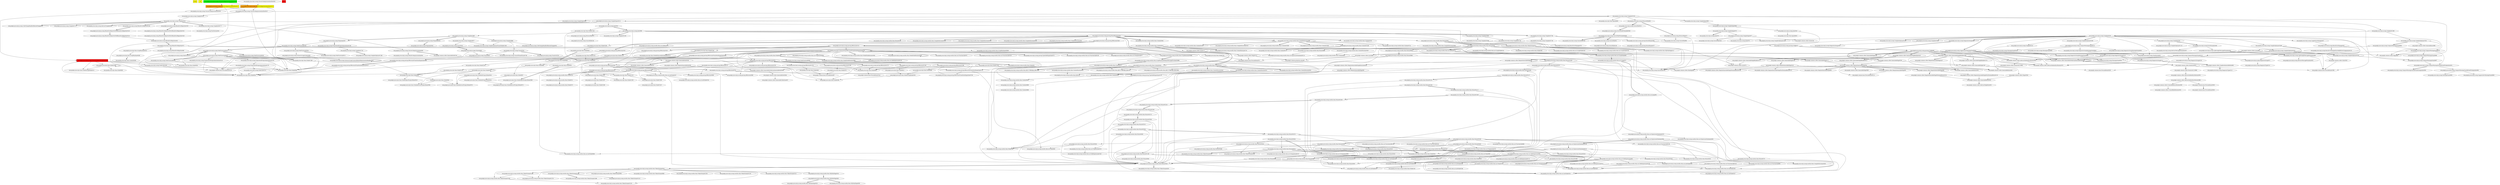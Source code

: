 digraph enhanced {
	"ochiai" [style=striped shape=box fillcolor="yellow"];
	"d4" [style=striped shape=box fillcolor="yellow"];
	"com.google.javascript.jscomp.ClosureCodingConventionTest#217" [style=striped shape=box fillcolor="orange:yellow"];
	"com.google.javascript.jscomp.ClosureCodingConventionTest#195" [style=striped shape=box fillcolor="green"];
	"com.google.javascript.jscomp.ClosureCodingConventionTest#212" [style=striped shape=box fillcolor="orange:yellow"];
	"com.google.javascript.jscomp.ClosureCodingConvention#190" [style=striped shape=box fillcolor="red"];
	"real" [style=striped shape=box fillcolor="red"];
	"com.google.common.collect.RegularImmutableMap$NonTerminalEntry#116" -> "com.google.common.collect.ImmutableEntry#34";
	"com.google.common.collect.Maps#540" -> "com.google.common.collect.ImmutableEntry#34";
	"com.google.common.collect.RegularImmutableMap$TerminalEntry#134" -> "com.google.common.collect.ImmutableEntry#34";
	"com.google.common.collect.RegularImmutableMap#98" -> "com.google.common.collect.RegularImmutableMap$NonTerminalEntry#116";
	"com.google.javascript.jscomp.parsing.IRFactory#79" -> "com.google.javascript.jscomp.parsing.IRFactory#1079";
	"com.google.javascript.jscomp.parsing.IRFactory#192" -> "com.google.javascript.rhino.Node#2241";
	"com.google.javascript.jscomp.mozilla.rhino.ObjToIntMap#361" -> "com.google.javascript.jscomp.mozilla.rhino.ObjToIntMap#325" [style=bold];
	"com.google.javascript.jscomp.parsing.ParserRunner#64" -> "com.google.javascript.jscomp.parsing.ParserRunner#77" [style=bold];
	"com.google.javascript.jscomp.mozilla.rhino.ast.PropertyGet#101" -> "com.google.javascript.jscomp.mozilla.rhino.ast.InfixExpression#148";
	"com.google.javascript.jscomp.parsing.IRFactory$TransformDispatcher#379" -> "com.google.javascript.jscomp.mozilla.rhino.Node$NodeIterator#391" [style=bold];
	"com.google.javascript.jscomp.parsing.IRFactory#376" -> "com.google.javascript.jscomp.parsing.TypeSafeDispatcher#119" [style=bold];
	"com.google.javascript.jscomp.parsing.IRFactory#124" -> "com.google.javascript.jscomp.parsing.IRFactory$TransformDispatcher#379";
	"com.google.javascript.jscomp.parsing.IRFactory$TransformDispatcher#379" -> "com.google.javascript.jscomp.parsing.IRFactory$TransformDispatcher#379";
	"com.google.javascript.jscomp.parsing.TypeSafeDispatcher#119" -> "com.google.javascript.jscomp.parsing.IRFactory$TransformDispatcher#379";
	"com.google.javascript.jscomp.parsing.IRFactory#192" -> "com.google.javascript.rhino.Node#2234";
	"com.google.javascript.jscomp.CompilerInput#121" -> "com.google.javascript.rhino.Node#1266";
	"com.google.javascript.jscomp.NodeUtil#2971" -> "com.google.javascript.rhino.Node#1266";
	"com.google.javascript.jscomp.NodeTraversal#454" -> "com.google.javascript.rhino.Node#1266";
	"com.google.javascript.jscomp.ComposeWarningsGuard$GuardComparator#62" -> "com.google.javascript.jscomp.WarningsGuard#84";
	"com.google.javascript.jscomp.Compiler#1764" -> "com.google.javascript.jscomp.parsing.ParserRunner#64";
	"com.google.javascript.jscomp.SourceFile$Preloaded#360" -> "com.google.javascript.jscomp.SourceFile#86";
	"com.google.javascript.jscomp.JSSourceFile#73" -> "com.google.javascript.jscomp.SourceFile#86";
	"com.google.javascript.rhino.Node#2241" -> "com.google.javascript.rhino.Node#929";
	"com.google.javascript.rhino.Node#1237" -> "com.google.javascript.rhino.Node#929";
	"com.google.javascript.rhino.Node#1259" -> "com.google.javascript.rhino.Node#929";
	"com.google.javascript.jscomp.mozilla.rhino.ScriptRuntime$DefaultMessageProvider#3698" -> "com.google.javascript.jscomp.mozilla.rhino.Context#377" [style=bold];
	"com.google.common.collect.RegularImmutableMap#48" -> "com.google.common.collect.RegularImmutableMap$NonTerminalEntry#121";
	"com.google.common.collect.RegularImmutableMap#143" -> "com.google.common.collect.RegularImmutableMap$NonTerminalEntry#121";
	"com.google.javascript.jscomp.mozilla.rhino.Parser#2924" -> "com.google.javascript.jscomp.mozilla.rhino.Parser#3287";
	"com.google.javascript.jscomp.mozilla.rhino.Parser#2620" -> "com.google.javascript.jscomp.mozilla.rhino.Parser#3287";
	"com.google.javascript.jscomp.mozilla.rhino.Node#428" -> "com.google.javascript.jscomp.mozilla.rhino.Node$NodeIterator#386" [style=bold];
	"com.google.javascript.jscomp.mozilla.rhino.Parser#1826" -> "com.google.javascript.jscomp.mozilla.rhino.Parser#2073";
	"com.google.javascript.jscomp.mozilla.rhino.Node$NodeIterator#380" -> "com.google.javascript.jscomp.mozilla.rhino.Node$NodeIterator#380";
	"com.google.javascript.jscomp.parsing.IRFactory$TransformDispatcher#379" -> "com.google.javascript.jscomp.mozilla.rhino.Node$NodeIterator#380";
	"com.google.javascript.jscomp.mozilla.rhino.ast.InfixExpression#92" -> "com.google.javascript.jscomp.mozilla.rhino.ast.InfixExpression#157";
	"com.google.javascript.jscomp.mozilla.rhino.Parser#2177" -> "com.google.javascript.jscomp.mozilla.rhino.Parser#2190" [style=bold];
	"com.google.javascript.jscomp.Compiler#220" -> "com.google.javascript.jscomp.ErrorFormat$2#38" [style=bold];
	"com.google.javascript.jscomp.Tracer#441" -> "com.google.javascript.jscomp.Tracer#408" [style=bold];
	"com.google.javascript.jscomp.RhinoErrorReporter#33" -> "com.google.javascript.jscomp.RhinoErrorReporter#73" [style=bold];
	"com.google.javascript.jscomp.ComposeWarningsGuard#141" -> "com.google.javascript.jscomp.WarningsGuard#95";
	"com.google.javascript.jscomp.mozilla.rhino.ast.ScriptNode#85" -> "com.google.javascript.jscomp.mozilla.rhino.ast.Scope#73" [style=bold];
	"com.google.javascript.rhino.ScriptRuntime#458" -> "com.google.javascript.rhino.Context#400" [style=bold];
	"com.google.javascript.rhino.Node#929" -> "com.google.javascript.rhino.Node#953";
	"com.google.common.collect.ImmutableSet#160" -> "com.google.common.collect.ImmutableSet#222" [style=bold];
	"com.google.javascript.jscomp.mozilla.rhino.Node#225" -> "com.google.javascript.jscomp.mozilla.rhino.Node#511";
	"com.google.javascript.jscomp.NodeTraversal#436" -> "com.google.javascript.jscomp.NodeTraversal#204";
	"com.google.javascript.rhino.Node#946" -> "com.google.javascript.rhino.Node#957";
	"com.google.javascript.jscomp.parsing.IRFactory$TransformDispatcher#461" -> "com.google.javascript.jscomp.parsing.IRFactory$TransformDispatcher#477" [style=bold];
	"com.google.javascript.jscomp.mozilla.rhino.CompilerEnvirons#69" -> "com.google.javascript.jscomp.mozilla.rhino.Context#1814" [style=bold];
	"com.google.javascript.jscomp.parsing.Config#90" -> "com.google.common.collect.ImmutableMap#318" [style=bold];
	"com.google.javascript.rhino.Node#1302" -> "com.google.javascript.rhino.Node#1287";
	"com.google.common.collect.RegularImmutableMap#48" -> "com.google.common.collect.ImmutableEntry#44";
	"com.google.common.collect.RegularImmutableMap#143" -> "com.google.common.collect.ImmutableEntry#44";
	"com.google.javascript.jscomp.SuppressDocWarningsGuard#40" -> "com.google.common.collect.ImmutableEntry#44";
	"com.google.common.collect.ImmutableMap$Builder#189" -> "com.google.common.collect.ImmutableEntry#44";
	"com.google.javascript.jscomp.parsing.ParserRunner#109" -> "com.google.javascript.jscomp.mozilla.rhino.Context#391" [style=bold];
	"com.google.javascript.jscomp.parsing.IRFactory#306" -> "com.google.javascript.rhino.Node#1283";
	"com.google.javascript.rhino.Node#1310" -> "com.google.javascript.rhino.Node#1283";
	"com.google.common.collect.RegularImmutableMap#48" -> "com.google.common.collect.ImmutableEntry#40";
	"com.google.common.collect.RegularImmutableMap#143" -> "com.google.common.collect.ImmutableEntry#40";
	"com.google.javascript.jscomp.SuppressDocWarningsGuard#40" -> "com.google.common.collect.ImmutableEntry#40";
	"com.google.common.collect.ImmutableMap$Builder#189" -> "com.google.common.collect.ImmutableEntry#40";
	"com.google.javascript.jscomp.NodeTraversal#454" -> "com.google.javascript.jscomp.NodeTraversal#454";
	"com.google.javascript.jscomp.NodeTraversal#255" -> "com.google.javascript.jscomp.NodeTraversal#454";
	"com.google.javascript.jscomp.NodeTraversal#204" -> "com.google.javascript.jscomp.NodeTraversal#212" [style=bold];
	"com.google.javascript.jscomp.BasicErrorManager#37" -> "com.google.common.collect.Sets#326";
	"com.google.javascript.jscomp.mozilla.rhino.Parser#3314" -> "com.google.javascript.jscomp.mozilla.rhino.ast.StringLiteral#95" [style=bold];
	"com.google.javascript.rhino.Node#2285" -> "com.google.javascript.rhino.Node#942";
	"com.google.javascript.jscomp.CompilerOptions#1008" -> "com.google.javascript.jscomp.ComposeWarningsGuard#118" [style=bold];
	"com.google.javascript.rhino.Node#942" -> "com.google.javascript.rhino.Node#946" [style=bold];
	"com.google.javascript.jscomp.parsing.IRFactory$TransformDispatcher#379" -> "com.google.javascript.rhino.Node#704";
	"com.google.javascript.jscomp.mozilla.rhino.Parser#2073" -> "com.google.javascript.jscomp.mozilla.rhino.Parser#2092";
	"com.google.javascript.jscomp.mozilla.rhino.Parser#2447" -> "com.google.javascript.jscomp.mozilla.rhino.Parser#2092";
	"com.google.javascript.jscomp.mozilla.rhino.Context#416" -> "com.google.javascript.jscomp.mozilla.rhino.ContextFactory#501" [style=bold];
	"com.google.javascript.jscomp.Compiler#229" -> "com.google.javascript.jscomp.SuppressDocWarningsGuard#40" [style=bold];
	"com.google.javascript.jscomp.RhinoErrorReporter#73" -> "com.google.javascript.jscomp.RhinoErrorReporter#69" [style=bold];
	"com.google.javascript.jscomp.mozilla.rhino.ast.InfixExpression#85" -> "com.google.javascript.jscomp.mozilla.rhino.ast.InfixExpression#174";
	"com.google.javascript.jscomp.ClosureCodingConventionTest#217" -> "com.google.javascript.jscomp.ClosureCodingConvention#185";
	"com.google.javascript.jscomp.ClosureCodingConventionTest#212" -> "com.google.javascript.jscomp.ClosureCodingConvention#185";
	"com.google.javascript.jscomp.parsing.IRFactory#79" -> "com.google.javascript.jscomp.parsing.IRFactory#1276";
	"com.google.common.collect.RegularImmutableMap#48" -> "com.google.common.collect.RegularImmutableMap$TerminalEntry#138";
	"com.google.common.collect.RegularImmutableMap#143" -> "com.google.common.collect.RegularImmutableMap$TerminalEntry#138";
	"com.google.javascript.jscomp.parsing.Config#90" -> "com.google.common.collect.ImmutableMap$Builder#207" [style=bold];
	"com.google.javascript.jscomp.parsing.ParserRunner#109" -> "com.google.javascript.rhino.Node#2285";
	"com.google.javascript.jscomp.parsing.IRFactory#79" -> "com.google.javascript.jscomp.parsing.IRFactory#1272" [style=bold];
	"com.google.common.collect.RegularImmutableMap#98" -> "com.google.common.collect.RegularImmutableMap$TerminalEntry#134" [style=bold];
	"com.google.javascript.jscomp.parsing.ParserRunner#109" -> "com.google.javascript.jscomp.mozilla.rhino.Parser#150";
	"com.google.javascript.jscomp.mozilla.rhino.Parser#2177" -> "com.google.javascript.jscomp.mozilla.rhino.Parser#390";
	"com.google.javascript.jscomp.mozilla.rhino.Parser#423" -> "com.google.javascript.jscomp.mozilla.rhino.Parser#390";
	"com.google.javascript.jscomp.mozilla.rhino.Parser#2164" -> "com.google.javascript.jscomp.mozilla.rhino.Parser#390";
	"com.google.javascript.jscomp.mozilla.rhino.Parser#2151" -> "com.google.javascript.jscomp.mozilla.rhino.Parser#390";
	"com.google.javascript.jscomp.mozilla.rhino.Parser#2073" -> "com.google.javascript.jscomp.mozilla.rhino.Parser#390";
	"com.google.javascript.jscomp.mozilla.rhino.Parser#2447" -> "com.google.javascript.jscomp.mozilla.rhino.Parser#390";
	"com.google.javascript.jscomp.mozilla.rhino.Parser#2190" -> "com.google.javascript.jscomp.mozilla.rhino.Parser#390";
	"com.google.javascript.jscomp.mozilla.rhino.Parser#2203" -> "com.google.javascript.jscomp.mozilla.rhino.Parser#390";
	"com.google.javascript.jscomp.mozilla.rhino.Parser#2127" -> "com.google.javascript.jscomp.mozilla.rhino.Parser#390";
	"com.google.common.collect.Iterators$11#980" -> "com.google.common.collect.AbstractIndexedListIterator#54";
	"com.google.javascript.jscomp.parsing.IRFactory#1292" -> "com.google.javascript.rhino.Node#612";
	"com.google.javascript.jscomp.parsing.IRFactory#1276" -> "com.google.javascript.rhino.Node#858";
	"com.google.javascript.jscomp.parsing.IRFactory#1288" -> "com.google.javascript.rhino.Node#858";
	"com.google.javascript.jscomp.parsing.IRFactory#1272" -> "com.google.javascript.rhino.Node#858";
	"com.google.javascript.jscomp.parsing.IRFactory#1292" -> "com.google.javascript.rhino.Node#858";
	"com.google.javascript.jscomp.parsing.IRFactory#1280" -> "com.google.javascript.rhino.Node#858";
	"com.google.javascript.jscomp.Tracer#235" -> "com.google.javascript.jscomp.Tracer#959";
	"com.google.javascript.jscomp.Tracer#408" -> "com.google.javascript.jscomp.Tracer#959";
	"com.google.javascript.jscomp.ComposeWarningsGuard$GuardComparator#62" -> "com.google.javascript.jscomp.SuppressDocWarningsGuard#94";
	"com.google.javascript.jscomp.ClosureCodingConvention#185" -> "com.google.javascript.jscomp.ClosureCodingConvention#190";
	"com.google.javascript.jscomp.mozilla.rhino.ast.StringLiteral#68" -> "com.google.javascript.jscomp.mozilla.rhino.ast.AstNode#182";
	"com.google.javascript.jscomp.mozilla.rhino.ast.ExpressionStatement#106" -> "com.google.javascript.jscomp.mozilla.rhino.ast.AstNode#182";
	"com.google.javascript.jscomp.mozilla.rhino.Parser#3287" -> "com.google.javascript.jscomp.mozilla.rhino.TokenStream#299";
	"com.google.javascript.jscomp.mozilla.rhino.Parser#2924" -> "com.google.javascript.jscomp.mozilla.rhino.TokenStream#299";
	"com.google.javascript.jscomp.mozilla.rhino.Parser#3314" -> "com.google.javascript.jscomp.mozilla.rhino.TokenStream#299";
	"com.google.javascript.jscomp.mozilla.rhino.ast.AstRoot#70" -> "com.google.javascript.jscomp.mozilla.rhino.ast.ScriptNode#85" [style=bold];
	"com.google.javascript.jscomp.mozilla.rhino.Parser#329" -> "com.google.javascript.jscomp.mozilla.rhino.TokenStream#297" [style=bold];
	"com.google.javascript.jscomp.Compiler#184" -> "com.google.javascript.jscomp.Compiler#191";
	"com.google.javascript.jscomp.RhinoErrorReporter#109" -> "com.google.javascript.jscomp.RhinoErrorReporter$OldRhinoErrorReporter#140" [style=bold];
	"com.google.javascript.jscomp.parsing.IRFactory#79" -> "com.google.javascript.jscomp.parsing.IRFactory#1288";
	"com.google.javascript.jscomp.parsing.IRFactory$TransformDispatcher#748" -> "com.google.javascript.jscomp.parsing.IRFactory#79";
	"com.google.javascript.jscomp.parsing.IRFactory$TransformDispatcher#400" -> "com.google.javascript.jscomp.parsing.IRFactory#79";
	"com.google.javascript.jscomp.parsing.IRFactory$TransformDispatcher#379" -> "com.google.javascript.jscomp.parsing.IRFactory#79";
	"com.google.javascript.jscomp.parsing.IRFactory$TransformDispatcher#731" -> "com.google.javascript.jscomp.parsing.IRFactory#79";
	"com.google.common.collect.RegularImmutableMap$EntrySet#202" -> "com.google.common.collect.RegularImmutableMap#36";
	"com.google.javascript.jscomp.SuppressDocWarningsGuard#40" -> "com.google.common.collect.RegularImmutableMap#35";
	"com.google.common.collect.RegularImmutableMap#35" -> "com.google.common.collect.RegularImmutableMap#35";
	"com.google.common.collect.ImmutableMap$Builder#189" -> "com.google.common.collect.RegularImmutableMap#35";
	"com.google.javascript.jscomp.mozilla.rhino.Parser#2824" -> "com.google.javascript.jscomp.mozilla.rhino.Parser#381" [style=bold];
	"com.google.common.collect.ImmutableSet#364" -> "com.google.common.collect.ImmutableCollection#47";
	"com.google.javascript.jscomp.parsing.IRFactory#1288" -> "com.google.javascript.rhino.Node#608";
	"com.google.javascript.jscomp.parsing.IRFactory#79" -> "com.google.javascript.jscomp.parsing.IRFactory#1280";
	"com.google.javascript.jscomp.ComposeWarningsGuard$GuardComparator#51" -> "com.google.javascript.jscomp.ComposeWarningsGuard$GuardComparator#62";
	"com.google.javascript.jscomp.RhinoErrorReporter$OldRhinoErrorReporter#140" -> "com.google.javascript.jscomp.RhinoErrorReporter$OldRhinoErrorReporter#144" [style=bold];
	"com.google.javascript.jscomp.NodeTraversal#255" -> "com.google.javascript.jscomp.NodeTraversal#559" [style=bold];
	"com.google.javascript.rhino.Node#893" -> "com.google.javascript.rhino.Node#843";
	"com.google.javascript.jscomp.PrepareAst#57" -> "com.google.javascript.jscomp.NodeTraversal#436";
	"com.google.javascript.jscomp.mozilla.rhino.Parser#2620" -> "com.google.javascript.jscomp.mozilla.rhino.Parser#373";
	"com.google.javascript.jscomp.mozilla.rhino.ast.Name#84" -> "com.google.javascript.jscomp.mozilla.rhino.ast.AstNode#171";
	"com.google.javascript.jscomp.mozilla.rhino.ast.FunctionCall#68" -> "com.google.javascript.jscomp.mozilla.rhino.ast.AstNode#171";
	"com.google.javascript.jscomp.Compiler#1323" -> "com.google.javascript.jscomp.JSSourceFile#56";
	"com.google.common.collect.AbstractIndexedListIterator#54" -> "com.google.common.collect.AbstractIndexedListIterator#68";
	"com.google.javascript.jscomp.DiagnosticGroupWarningsGuard#33" -> "com.google.javascript.jscomp.WarningsGuard#45";
	"com.google.javascript.jscomp.SuppressDocWarningsGuard#40" -> "com.google.javascript.jscomp.WarningsGuard#45";
	"com.google.javascript.jscomp.ComposeWarningsGuard#78" -> "com.google.javascript.jscomp.WarningsGuard#45";
	"com.google.javascript.jscomp.ClosureCodingConventionTest#247" -> "com.google.javascript.jscomp.Compiler#184";
	"com.google.javascript.jscomp.RhinoErrorReporter#73" -> "com.google.common.collect.ImmutableMap#117" [style=bold];
	"com.google.javascript.jscomp.parsing.IRFactory#79" -> "com.google.javascript.jscomp.parsing.IRFactory#1292";
	"com.google.javascript.jscomp.mozilla.rhino.ObjToIntMap#361" -> "com.google.javascript.jscomp.mozilla.rhino.ObjToIntMap#303" [style=bold];
	"com.google.javascript.jscomp.ComposeWarningsGuard#78" -> "com.google.javascript.jscomp.ComposeWarningsGuard$GuardComparator#51";
	"com.google.javascript.jscomp.ComposeWarningsGuard#87" -> "com.google.javascript.jscomp.ComposeWarningsGuard$GuardComparator#51";
	"com.google.common.collect.AbstractIndexedListIterator#81" -> "com.google.common.collect.Iterators$11#982";
	"com.google.common.collect.Iterators#979" -> "com.google.common.collect.Iterators$11#980" [style=bold];
	"com.google.javascript.rhino.Node#1939" -> "com.google.javascript.rhino.Node#636";
	"com.google.javascript.jscomp.ClosureCodingConventionTest#217" -> "com.google.javascript.rhino.Node#636";
	"com.google.javascript.jscomp.NodeTraversal#454" -> "com.google.javascript.rhino.Node#636";
	"com.google.javascript.jscomp.ClosureCodingConventionTest#212" -> "com.google.javascript.rhino.Node#636";
	"com.google.javascript.jscomp.parsing.IRFactory$TransformDispatcher#477" -> "com.google.javascript.rhino.Node#636";
	"com.google.javascript.jscomp.ClosureCodingConvention#190" -> "com.google.javascript.rhino.Node#636";
	"com.google.javascript.jscomp.NodeUtil#1605" -> "com.google.javascript.rhino.Node#636";
	"com.google.javascript.jscomp.parsing.IRFactory$TransformDispatcher#461" -> "com.google.javascript.rhino.Node#636";
	"com.google.javascript.jscomp.PrepareAst$PrepareAnnotations#176" -> "com.google.javascript.rhino.Node#636";
	"com.google.javascript.jscomp.ClosureCodingConventionTest#247" -> "com.google.javascript.rhino.Node#636";
	"com.google.javascript.rhino.Node#878" -> "com.google.javascript.rhino.Node#878";
	"com.google.javascript.rhino.Node#865" -> "com.google.javascript.rhino.Node#878";
	"com.google.javascript.jscomp.parsing.Config#90" -> "com.google.common.collect.AbstractIndexedListIterator#76";
	"com.google.javascript.jscomp.ComposeWarningsGuard#118" -> "com.google.common.collect.AbstractIndexedListIterator#76";
	"com.google.common.collect.AbstractIndexedListIterator#81" -> "com.google.common.collect.AbstractIndexedListIterator#76";
	"com.google.javascript.jscomp.SuppressDocWarningsGuard#40" -> "com.google.common.collect.AbstractIndexedListIterator#76";
	"com.google.common.collect.ImmutableMap$Builder#189" -> "com.google.common.collect.AbstractIndexedListIterator#76";
	"com.google.javascript.jscomp.DiagnosticGroup#118" -> "com.google.common.collect.AbstractIndexedListIterator#76";
	"com.google.javascript.jscomp.ComposeWarningsGuard$GuardComparator#51" -> "com.google.javascript.jscomp.ComposeWarningsGuard$GuardComparator#56" [style=bold];
	"com.google.javascript.jscomp.mozilla.rhino.ast.PropertyGet#84" -> "com.google.javascript.jscomp.mozilla.rhino.ast.InfixExpression#126";
	"com.google.javascript.jscomp.mozilla.rhino.Parser#2475" -> "com.google.javascript.jscomp.mozilla.rhino.Node#555";
	"com.google.javascript.jscomp.mozilla.rhino.Parser#2530" -> "com.google.javascript.jscomp.mozilla.rhino.Node#555";
	"com.google.javascript.jscomp.mozilla.rhino.ast.ExpressionStatement#122" -> "com.google.javascript.jscomp.mozilla.rhino.Node#555";
	"com.google.javascript.jscomp.mozilla.rhino.Parser#3287" -> "com.google.javascript.jscomp.mozilla.rhino.Node#555";
	"com.google.javascript.jscomp.mozilla.rhino.Parser#3314" -> "com.google.javascript.jscomp.mozilla.rhino.Node#555";
	"com.google.javascript.jscomp.mozilla.rhino.Parser#2620" -> "com.google.javascript.jscomp.mozilla.rhino.Node#555";
	"com.google.javascript.jscomp.mozilla.rhino.ast.AstNode#235" -> "com.google.javascript.jscomp.mozilla.rhino.ast.AstNode#198";
	"com.google.javascript.jscomp.NodeTraversal#255" -> "com.google.javascript.jscomp.NodeTraversal#539" [style=bold];
	"com.google.javascript.jscomp.parsing.IRFactory#306" -> "com.google.javascript.rhino.Node#624";
	"com.google.javascript.jscomp.CompilerInput#121" -> "com.google.javascript.rhino.Node#624";
	"com.google.javascript.jscomp.NodeUtil#2971" -> "com.google.javascript.rhino.Node#624";
	"com.google.javascript.jscomp.NodeUtil#1511" -> "com.google.javascript.rhino.Node#624";
	"com.google.javascript.jscomp.NodeTraversal#454" -> "com.google.javascript.rhino.Node#624";
	"com.google.javascript.jscomp.parsing.IRFactory$TransformDispatcher#400" -> "com.google.javascript.rhino.Node#624";
	"com.google.javascript.jscomp.parsing.IRFactory$TransformDispatcher#477" -> "com.google.javascript.rhino.Node#624";
	"com.google.javascript.jscomp.ClosureCodingConvention#190" -> "com.google.javascript.rhino.Node#624";
	"com.google.javascript.jscomp.PrepareAst$PrepareAnnotations#150" -> "com.google.javascript.rhino.Node#624";
	"com.google.javascript.jscomp.PrepareAst$PrepareAnnotations#142" -> "com.google.javascript.rhino.Node#624";
	"com.google.javascript.jscomp.NodeUtil#1605" -> "com.google.javascript.rhino.Node#624";
	"com.google.javascript.jscomp.PrepareAst$PrepareAnnotations#176" -> "com.google.javascript.rhino.Node#624";
	"com.google.javascript.jscomp.parsing.IRFactory$TransformDispatcher#379" -> "com.google.javascript.jscomp.mozilla.rhino.Node#428" [style=bold];
	"com.google.javascript.rhino.Node#946" -> "com.google.javascript.rhino.Node#865";
	"com.google.javascript.rhino.Node#929" -> "com.google.javascript.rhino.Node#865";
	"com.google.javascript.jscomp.JsAst#86" -> "com.google.javascript.jscomp.JSSourceFile#79";
	"com.google.javascript.jscomp.mozilla.rhino.ast.InfixExpression#92" -> "com.google.javascript.jscomp.mozilla.rhino.ast.InfixExpression#136";
	"com.google.javascript.jscomp.parsing.Config#90" -> "com.google.common.collect.AbstractIndexedListIterator#81";
	"com.google.javascript.jscomp.ComposeWarningsGuard#118" -> "com.google.common.collect.AbstractIndexedListIterator#81";
	"com.google.javascript.jscomp.SuppressDocWarningsGuard#40" -> "com.google.common.collect.AbstractIndexedListIterator#81";
	"com.google.common.collect.ImmutableMap$Builder#189" -> "com.google.common.collect.AbstractIndexedListIterator#81";
	"com.google.javascript.jscomp.DiagnosticGroup#118" -> "com.google.common.collect.AbstractIndexedListIterator#81";
	"com.google.javascript.jscomp.mozilla.rhino.Parser#548" -> "com.google.javascript.jscomp.mozilla.rhino.Parser#274";
	"com.google.javascript.jscomp.mozilla.rhino.Parser#3314" -> "com.google.javascript.jscomp.mozilla.rhino.ast.StringLiteral#107" [style=bold];
	"com.google.javascript.jscomp.JSSourceFile#56" -> "com.google.javascript.jscomp.JSSourceFile#73" [style=bold];
	"com.google.javascript.jscomp.Tracer#235" -> "com.google.javascript.jscomp.Tracer$1#224" [style=bold];
	"com.google.javascript.jscomp.Compiler#229" -> "com.google.javascript.jscomp.CheckLevel#30";
	"com.google.javascript.jscomp.DiagnosticGroupWarningsGuard#45" -> "com.google.javascript.jscomp.CheckLevel#30";
	"com.google.javascript.jscomp.DiagnosticGroupWarningsGuard#50" -> "com.google.javascript.jscomp.CheckLevel#30";
	"com.google.javascript.jscomp.mozilla.rhino.Parser#2530" -> "com.google.javascript.jscomp.mozilla.rhino.ast.AstNode#191";
	"com.google.javascript.jscomp.mozilla.rhino.Parser#3386" -> "com.google.javascript.jscomp.mozilla.rhino.ast.AstNode#191";
	"com.google.javascript.jscomp.mozilla.rhino.ast.InfixExpression#85" -> "com.google.javascript.jscomp.mozilla.rhino.ast.AstNode#191";
	"com.google.javascript.jscomp.mozilla.rhino.Parser#1109" -> "com.google.javascript.jscomp.mozilla.rhino.ast.AstNode#191";
	"com.google.javascript.jscomp.mozilla.rhino.Parser#2073" -> "com.google.javascript.jscomp.mozilla.rhino.ast.AstNode#191";
	"com.google.javascript.jscomp.mozilla.rhino.Parser#274" -> "com.google.javascript.jscomp.mozilla.rhino.ast.AstNode#191";
	"com.google.javascript.jscomp.mozilla.rhino.ast.InfixExpression#92" -> "com.google.javascript.jscomp.mozilla.rhino.ast.AstNode#191";
	"com.google.javascript.jscomp.mozilla.rhino.ast.AstNode#263" -> "com.google.javascript.jscomp.mozilla.rhino.ast.AstNode#191";
	"com.google.javascript.jscomp.mozilla.rhino.ast.ExpressionStatement#91" -> "com.google.javascript.jscomp.mozilla.rhino.ast.AstNode#191";
	"com.google.javascript.jscomp.mozilla.rhino.ast.AstNode#207" -> "com.google.javascript.jscomp.mozilla.rhino.ast.AstNode#191";
	"com.google.javascript.jscomp.mozilla.rhino.Parser#2824" -> "com.google.javascript.jscomp.mozilla.rhino.Parser#2924";
	"com.google.javascript.jscomp.Compiler#1323" -> "com.google.javascript.rhino.InputId#61";
	"com.google.javascript.jscomp.SourceFile$Preloaded#356" -> "com.google.javascript.jscomp.SourceFile$Preloaded#360" [style=bold];
	"com.google.common.collect.ImmutableMap#117" -> "com.google.common.collect.ImmutableMap#139";
	"com.google.common.collect.ImmutableMap$Builder#178" -> "com.google.common.collect.ImmutableMap#139";
	"com.google.common.collect.ImmutableMap#240" -> "com.google.common.collect.ImmutableMap#139";
	"com.google.javascript.jscomp.Compiler#229" -> "com.google.javascript.jscomp.DiagnosticGroupWarningsGuard#33";
	"com.google.javascript.jscomp.SuppressDocWarningsGuard#40" -> "com.google.javascript.jscomp.DiagnosticGroupWarningsGuard#33";
	"com.google.javascript.jscomp.CompilerOptions#1015" -> "com.google.javascript.jscomp.DiagnosticGroupWarningsGuard#33";
	"com.google.javascript.rhino.Node#878" -> "com.google.javascript.rhino.Node$AbstractPropListItem#379";
	"com.google.javascript.rhino.Node$IntPropListItem#452" -> "com.google.javascript.rhino.Node$AbstractPropListItem#379";
	"com.google.javascript.rhino.Node#843" -> "com.google.javascript.rhino.Node$AbstractPropListItem#379";
	"com.google.javascript.rhino.Node$IntPropListItem#431" -> "com.google.javascript.rhino.Node$AbstractPropListItem#372";
	"com.google.javascript.rhino.Node$ObjectPropListItem#399" -> "com.google.javascript.rhino.Node$AbstractPropListItem#372";
	"com.google.common.collect.ImmutableMap$Builder#189" -> "com.google.common.collect.RegularImmutableMap#167" [style=bold];
	"com.google.javascript.jscomp.mozilla.rhino.ast.ExpressionStatement#122" -> "com.google.javascript.jscomp.mozilla.rhino.ast.AstNode#263";
	"com.google.javascript.jscomp.mozilla.rhino.ast.InfixExpression#136" -> "com.google.javascript.jscomp.mozilla.rhino.ast.AstNode#263";
	"com.google.javascript.jscomp.mozilla.rhino.ast.FunctionCall#89" -> "com.google.javascript.jscomp.mozilla.rhino.ast.AstNode#263";
	"com.google.javascript.jscomp.mozilla.rhino.ast.InfixExpression#157" -> "com.google.javascript.jscomp.mozilla.rhino.ast.AstNode#263";
	"com.google.javascript.jscomp.mozilla.rhino.ast.FunctionCall#126" -> "com.google.javascript.jscomp.mozilla.rhino.ast.AstNode#263";
	"com.google.javascript.jscomp.mozilla.rhino.Parser#548" -> "com.google.javascript.jscomp.mozilla.rhino.ast.AstNode#263";
	"com.google.javascript.jscomp.mozilla.rhino.Parser#2530" -> "com.google.javascript.jscomp.mozilla.rhino.ast.FunctionCall#89";
	"com.google.common.collect.ImmutableSet#144" -> "com.google.common.collect.ImmutableSet#160";
	"com.google.javascript.jscomp.mozilla.rhino.ast.AstNode#207" -> "com.google.javascript.jscomp.mozilla.rhino.ast.AstNode#254";
	"com.google.javascript.jscomp.parsing.Config#90" -> "com.google.common.collect.ImmutableMap#128" [style=bold];
	"com.google.javascript.jscomp.mozilla.rhino.Parser#999" -> "com.google.javascript.jscomp.mozilla.rhino.Parser#1826";
	"com.google.javascript.jscomp.mozilla.rhino.ContextFactory#440" -> "com.google.javascript.jscomp.mozilla.rhino.Kit#316";
	"com.google.javascript.jscomp.mozilla.rhino.ContextFactory#451" -> "com.google.javascript.jscomp.mozilla.rhino.Kit#316";
	"com.google.javascript.jscomp.DiagnosticGroup#118" -> "com.google.javascript.jscomp.DiagnosticGroup#111";
	"com.google.javascript.jscomp.NodeTraversal#454" -> "com.google.javascript.jscomp.NodeTraversal#630";
	"com.google.javascript.rhino.Node#612" -> "com.google.javascript.rhino.Node$StringNode#292";
	"com.google.javascript.rhino.Node#608" -> "com.google.javascript.rhino.Node$StringNode#292";
	"com.google.javascript.jscomp.Compiler#229" -> "com.google.javascript.jscomp.DiagnosticGroup#72";
	"com.google.javascript.jscomp.ComposeWarningsGuard#118" -> "com.google.javascript.jscomp.DiagnosticGroup#72";
	"com.google.javascript.jscomp.SourceFile#315" -> "com.google.javascript.jscomp.SourceFile$Preloaded#356" [style=bold];
	"com.google.javascript.jscomp.DiagnosticGroups#58" -> "com.google.common.collect.ImmutableMap#240" [style=bold];
	"com.google.javascript.jscomp.mozilla.rhino.ast.InfixExpression#85" -> "com.google.javascript.jscomp.mozilla.rhino.Node#202";
	"com.google.javascript.jscomp.Compiler#229" -> "com.google.javascript.jscomp.Compiler#1804";
	"com.google.javascript.jscomp.parsing.IRFactory$TransformDispatcher#379" -> "com.google.javascript.jscomp.mozilla.rhino.ast.FunctionCall#79";
	"com.google.javascript.jscomp.mozilla.rhino.TokenStream#318" -> "com.google.javascript.jscomp.mozilla.rhino.TokenStream#124";
	"com.google.javascript.jscomp.mozilla.rhino.Parser#3432" -> "com.google.javascript.jscomp.mozilla.rhino.CompilerEnvirons#200";
	"com.google.javascript.jscomp.mozilla.rhino.Parser#959" -> "com.google.javascript.jscomp.mozilla.rhino.CompilerEnvirons#200";
	"com.google.javascript.jscomp.DiagnosticGroupWarningsGuard#45" -> "com.google.javascript.jscomp.DiagnosticGroup#118";
	"com.google.javascript.jscomp.mozilla.rhino.Parser#2475" -> "com.google.javascript.jscomp.mozilla.rhino.Parser#2824";
	"com.google.javascript.jscomp.mozilla.rhino.CompilerEnvirons#69" -> "com.google.javascript.jscomp.mozilla.rhino.Context#2186" [style=bold];
	"com.google.javascript.jscomp.mozilla.rhino.TokenStream#318" -> "com.google.javascript.jscomp.mozilla.rhino.TokenStream#1305";
	"com.google.javascript.jscomp.mozilla.rhino.TokenStream#1298" -> "com.google.javascript.jscomp.mozilla.rhino.TokenStream#1305";
	"com.google.common.collect.ImmutableMap$Builder#212" -> "com.google.common.collect.RegularImmutableMap#48";
	"com.google.common.collect.ImmutableMap#117" -> "com.google.common.collect.RegularImmutableMap#48";
	"com.google.common.collect.ImmutableMap#240" -> "com.google.common.collect.RegularImmutableMap#48";
	"com.google.javascript.jscomp.mozilla.rhino.ast.InfixExpression#85" -> "com.google.javascript.jscomp.mozilla.rhino.ast.AstNode#163";
	"com.google.javascript.jscomp.mozilla.rhino.ast.Jump#61" -> "com.google.javascript.jscomp.mozilla.rhino.ast.AstNode#163";
	"com.google.javascript.jscomp.mozilla.rhino.ast.AstNode#171" -> "com.google.javascript.jscomp.mozilla.rhino.ast.AstNode#163";
	"com.google.javascript.jscomp.mozilla.rhino.ast.AstNode#182" -> "com.google.javascript.jscomp.mozilla.rhino.ast.AstNode#163";
	"com.google.javascript.jscomp.mozilla.rhino.Parser#2530" -> "com.google.javascript.jscomp.mozilla.rhino.ast.FunctionCall#68";
	"com.google.javascript.jscomp.mozilla.rhino.Node#511" -> "com.google.javascript.jscomp.mozilla.rhino.Node#472" [style=bold];
	"com.google.common.collect.RegularImmutableMap#48" -> "com.google.common.collect.ImmutableMap#269";
	"com.google.javascript.jscomp.mozilla.rhino.Parser#548" -> "com.google.javascript.jscomp.mozilla.rhino.ast.ScriptNode#101";
	"com.google.common.collect.ImmutableMap$Builder#207" -> "com.google.common.collect.ImmutableMap$Builder#212" [style=bold];
	"com.google.javascript.jscomp.Compiler#868" -> "com.google.javascript.jscomp.Tracer#235";
	"com.google.common.collect.SingletonImmutableSet#63" -> "com.google.javascript.jscomp.DiagnosticType#115" [style=bold];
	"com.google.javascript.jscomp.parsing.IRFactory#264" -> "com.google.javascript.jscomp.parsing.IRFactory#306";
	"com.google.javascript.jscomp.parsing.IRFactory#274" -> "com.google.javascript.jscomp.parsing.IRFactory#306";
	"com.google.javascript.jscomp.mozilla.rhino.TokenStream#1286" -> "com.google.javascript.jscomp.mozilla.rhino.TokenStream#1412";
	"com.google.javascript.jscomp.parsing.IRFactory#252" -> "com.google.javascript.jscomp.mozilla.rhino.Node#225" [style=bold];
	"com.google.common.collect.AbstractIndexedListIterator#68" -> "com.google.common.collect.UnmodifiableListIterator#36";
	"com.google.javascript.jscomp.CompilerInput#93" -> "com.google.javascript.jscomp.JsAst#44";
	"com.google.javascript.jscomp.mozilla.rhino.CompilerEnvirons#69" -> "com.google.javascript.jscomp.mozilla.rhino.CompilerEnvirons#102";
	"com.google.javascript.jscomp.mozilla.rhino.Parser#2530" -> "com.google.javascript.jscomp.mozilla.rhino.ast.AstNode#227";
	"com.google.javascript.jscomp.mozilla.rhino.ast.AstNode#235" -> "com.google.javascript.jscomp.mozilla.rhino.ast.AstNode#227";
	"com.google.javascript.jscomp.mozilla.rhino.ast.Name#84" -> "com.google.javascript.jscomp.mozilla.rhino.ast.AstNode#227";
	"com.google.javascript.jscomp.mozilla.rhino.ast.Name#101" -> "com.google.javascript.jscomp.mozilla.rhino.ast.AstNode#227";
	"com.google.javascript.jscomp.mozilla.rhino.Parser#548" -> "com.google.javascript.jscomp.mozilla.rhino.ast.AstNode#227";
	"com.google.javascript.jscomp.Compiler#1323" -> "com.google.javascript.jscomp.CompilerInput#121";
	"com.google.javascript.jscomp.mozilla.rhino.ast.ExpressionStatement#122" -> "com.google.javascript.jscomp.mozilla.rhino.ast.AstNode#467";
	"com.google.javascript.jscomp.mozilla.rhino.ast.InfixExpression#136" -> "com.google.javascript.jscomp.mozilla.rhino.ast.AstNode#467";
	"com.google.javascript.jscomp.mozilla.rhino.ast.Name#101" -> "com.google.javascript.jscomp.mozilla.rhino.ast.AstNode#467";
	"com.google.javascript.jscomp.mozilla.rhino.ast.InfixExpression#92" -> "com.google.javascript.jscomp.mozilla.rhino.ast.AstNode#467";
	"com.google.javascript.jscomp.mozilla.rhino.ast.FunctionCall#89" -> "com.google.javascript.jscomp.mozilla.rhino.ast.AstNode#467";
	"com.google.javascript.jscomp.mozilla.rhino.ast.InfixExpression#157" -> "com.google.javascript.jscomp.mozilla.rhino.ast.AstNode#467";
	"com.google.javascript.jscomp.mozilla.rhino.ast.FunctionCall#126" -> "com.google.javascript.jscomp.mozilla.rhino.ast.AstNode#467";
	"com.google.javascript.jscomp.mozilla.rhino.ast.StringLiteral#95" -> "com.google.javascript.jscomp.mozilla.rhino.ast.AstNode#467";
	"com.google.javascript.jscomp.LightweightMessageFormatter#49" -> "com.google.javascript.jscomp.AbstractMessageFormatter#32";
	"com.google.javascript.jscomp.Compiler#877" -> "com.google.javascript.jscomp.Tracer#441";
	"com.google.javascript.jscomp.ErrorFormat$2#38" -> "com.google.javascript.jscomp.AbstractMessageFormatter#37";
	"com.google.javascript.jscomp.mozilla.rhino.Parser#3386" -> "com.google.javascript.jscomp.mozilla.rhino.ast.AstNode#220";
	"com.google.javascript.jscomp.mozilla.rhino.Parser#274" -> "com.google.javascript.jscomp.mozilla.rhino.ast.AstNode#220";
	"com.google.javascript.jscomp.mozilla.rhino.ast.InfixExpression#92" -> "com.google.javascript.jscomp.mozilla.rhino.ast.AstNode#220";
	"com.google.javascript.jscomp.mozilla.rhino.ast.ExpressionStatement#91" -> "com.google.javascript.jscomp.mozilla.rhino.ast.AstNode#220";
	"com.google.javascript.jscomp.PrepareAst$PrepareAnnotations#136" -> "com.google.javascript.jscomp.Compiler#1733";
	"com.google.javascript.jscomp.DiagnosticGroup#72" -> "com.google.javascript.jscomp.DiagnosticType#121";
	"com.google.common.collect.ImmutableSet$ArrayImmutableSet#396" -> "com.google.common.collect.ImmutableSet#364";
	"com.google.common.collect.AbstractIndexedListIterator#68" -> "com.google.common.base.Preconditions#330";
	"com.google.javascript.jscomp.parsing.Config#90" -> "com.google.common.collect.ImmutableMap$Builder#178";
	"com.google.common.collect.ImmutableMap$Builder#189" -> "com.google.common.collect.ImmutableMap$Builder#178";
	"com.google.common.collect.ImmutableMap#128" -> "com.google.common.collect.ImmutableMap$Builder#171" [style=bold];
	"com.google.javascript.rhino.ScriptRuntime#422" -> "com.google.javascript.rhino.ScriptRuntime#458";
	"com.google.javascript.jscomp.Compiler#191" -> "com.google.common.collect.Lists#74";
	"com.google.javascript.jscomp.Compiler#229" -> "com.google.common.collect.Lists#74";
	"com.google.common.collect.ImmutableMap$Builder#171" -> "com.google.common.collect.Lists#74";
	"com.google.javascript.jscomp.mozilla.rhino.ast.AstNode#163" -> "com.google.javascript.jscomp.mozilla.rhino.Node#130" [style=bold];
	"com.google.javascript.jscomp.JsAst#86" -> "com.google.javascript.jscomp.parsing.ParserRunner#109";
	"com.google.javascript.jscomp.CompilerInput#121" -> "com.google.javascript.jscomp.JsAst#52";
	"com.google.javascript.jscomp.mozilla.rhino.TokenStream#318" -> "com.google.javascript.jscomp.mozilla.rhino.TokenStream#1310";
	"com.google.javascript.jscomp.mozilla.rhino.TokenStream#1305" -> "com.google.javascript.jscomp.mozilla.rhino.TokenStream#1310";
	"com.google.javascript.jscomp.Compiler#1861" -> "com.google.javascript.jscomp.Compiler#1849";
	"com.google.javascript.jscomp.ClosureCodingConvention#38" -> "com.google.javascript.jscomp.DefaultCodingConvention#34";
	"com.google.common.collect.ImmutableMap#139" -> "com.google.common.base.Preconditions#203";
	"com.google.javascript.jscomp.Compiler#210" -> "com.google.common.base.Preconditions#203";
	"com.google.javascript.rhino.Node#2200" -> "com.google.javascript.rhino.Node$FileLevelJsDocBuilder#2211" [style=bold];
	"com.google.javascript.jscomp.mozilla.rhino.Parser#548" -> "com.google.javascript.jscomp.mozilla.rhino.Node#280";
	"com.google.javascript.jscomp.mozilla.rhino.ast.AstNode#263" -> "com.google.javascript.jscomp.mozilla.rhino.ast.AstNode#247" [style=bold];
	"com.google.common.collect.RegularImmutableMap#48" -> "com.google.common.collect.RegularImmutableMap#81" [style=bold];
	"com.google.javascript.jscomp.Compiler#191" -> "com.google.javascript.jscomp.Compiler#1711" [style=bold];
	"com.google.javascript.jscomp.ComposeWarningsGuard#141" -> "com.google.javascript.jscomp.DiagnosticGroupWarningsGuard#50";
	"com.google.javascript.jscomp.Compiler#229" -> "com.google.javascript.jscomp.Compiler#220";
	"com.google.javascript.jscomp.mozilla.rhino.Parser#2530" -> "com.google.javascript.jscomp.mozilla.rhino.Parser#2620";
	"com.google.javascript.jscomp.Compiler#1308" -> "com.google.javascript.jscomp.Compiler#229";
	"com.google.javascript.jscomp.Compiler#191" -> "com.google.javascript.jscomp.RhinoErrorReporter#109" [style=bold];
	"com.google.javascript.jscomp.ClosureCodingConvention#38" -> "com.google.common.collect.ImmutableSet#144" [style=bold];
	"com.google.javascript.rhino.Node#1939" -> "com.google.javascript.rhino.Node#1939";
	"com.google.javascript.jscomp.ClosureCodingConvention#190" -> "com.google.javascript.rhino.Node#1939";
	"com.google.javascript.jscomp.Compiler#191" -> "com.google.javascript.jscomp.AbstractCompiler#40" [style=bold];
	"com.google.common.collect.ImmutableMap#318" -> "com.google.common.collect.RegularImmutableMap#143" [style=bold];
	"com.google.common.base.Preconditions#330" -> "com.google.common.base.Preconditions#350" [style=bold];
	"com.google.javascript.jscomp.BasicErrorManager#37" -> "com.google.javascript.jscomp.BasicErrorManager$LeveledJSErrorComparator#123";
	"com.google.common.collect.RegularImmutableMap#81" -> "com.google.common.base.Preconditions#114";
	"com.google.common.collect.RegularImmutableMap#48" -> "com.google.common.base.Preconditions#114";
	"com.google.javascript.jscomp.CompilerInput#70" -> "com.google.javascript.jscomp.JsAst#70" [style=bold];
	"com.google.javascript.jscomp.Compiler#191" -> "com.google.javascript.jscomp.RhinoErrorReporter#105" [style=bold];
	"com.google.javascript.jscomp.RhinoErrorReporter$OldRhinoErrorReporter#144" -> "com.google.javascript.jscomp.RhinoErrorReporter#33";
	"com.google.javascript.jscomp.RhinoErrorReporter$NewRhinoErrorReporter#159" -> "com.google.javascript.jscomp.RhinoErrorReporter#33";
	"com.google.javascript.jscomp.Tracer#235" -> "com.google.javascript.jscomp.Tracer$ThreadTrace#746";
	"com.google.javascript.jscomp.Tracer#408" -> "com.google.javascript.jscomp.Tracer$ThreadTrace#746";
	"com.google.javascript.jscomp.CompilerInput#77" -> "com.google.javascript.jscomp.JsAst#75";
	"com.google.common.collect.RegularImmutableMap#48" -> "com.google.common.collect.RegularImmutableMap#93" [style=bold];
	"com.google.javascript.jscomp.mozilla.rhino.ast.InfixExpression#92" -> "com.google.javascript.jscomp.mozilla.rhino.ast.AstNode#235";
	"com.google.javascript.jscomp.JsAst#44" -> "com.google.javascript.rhino.InputId#51";
	"com.google.javascript.jscomp.ComposeWarningsGuard#118" -> "com.google.javascript.jscomp.DiagnosticGroup#130";
	"com.google.javascript.jscomp.Compiler#229" -> "com.google.javascript.jscomp.Compiler#210";
	"com.google.common.collect.RegularImmutableMap#48" -> "com.google.common.collect.RegularImmutableMap#98" [style=bold];
	"com.google.javascript.jscomp.ComposeWarningsGuard#141" -> "com.google.javascript.jscomp.DiagnosticGroupWarningsGuard#45";
	"com.google.javascript.rhino.Node#878" -> "com.google.javascript.rhino.Node$AbstractPropListItem#384";
	"com.google.javascript.rhino.Node#843" -> "com.google.javascript.rhino.Node$AbstractPropListItem#384";
	"com.google.javascript.jscomp.RhinoErrorReporter#73" -> "com.google.javascript.rhino.ScriptRuntime#422";
	"com.google.javascript.jscomp.JsAst#52" -> "com.google.javascript.jscomp.JsAst#86" [style=bold];
	"com.google.javascript.jscomp.mozilla.rhino.Parser#2620" -> "com.google.javascript.jscomp.mozilla.rhino.ast.PropertyGet#76";
	"com.google.javascript.jscomp.Compiler#1733" -> "com.google.javascript.jscomp.CompilerOptions#1166" [style=bold];
	"com.google.javascript.jscomp.mozilla.rhino.TokenStream#1286" -> "com.google.javascript.jscomp.mozilla.rhino.TokenStream#1366" [style=bold];
	"com.google.javascript.jscomp.ClosureCodingConventionTest#195" -> "com.google.javascript.jscomp.ClosureCodingConventionTest#217";
	"com.google.javascript.jscomp.ClosureCodingConventionTest#28" -> "com.google.javascript.jscomp.ClosureCodingConventionTest#217" [style=dotted];
	"com.google.javascript.jscomp.Compiler#1308" -> "com.google.javascript.jscomp.CompilerOptions#738";
	"com.google.javascript.jscomp.parsing.ParserRunner#109" -> "com.google.javascript.jscomp.mozilla.rhino.Parser#509";
	"com.google.javascript.jscomp.RhinoErrorReporter#105" -> "com.google.javascript.jscomp.RhinoErrorReporter$NewRhinoErrorReporter#155" [style=bold];
	"com.google.javascript.jscomp.parsing.IRFactory$TransformDispatcher#379" -> "com.google.javascript.jscomp.mozilla.rhino.ast.PropertyGet#84";
	"com.google.javascript.jscomp.RhinoErrorReporter$NewRhinoErrorReporter#155" -> "com.google.javascript.jscomp.RhinoErrorReporter$NewRhinoErrorReporter#159" [style=bold];
	"com.google.javascript.jscomp.mozilla.rhino.TokenStream#318" -> "com.google.javascript.jscomp.mozilla.rhino.TokenStream#891";
	"com.google.javascript.rhino.Node#893" -> "com.google.javascript.rhino.Node$ObjectPropListItem#410";
	"com.google.common.collect.RegularImmutableMap#48" -> "com.google.common.collect.Hashing#40";
	"com.google.common.collect.RegularImmutableMap#143" -> "com.google.common.collect.Hashing#40";
	"com.google.common.collect.ImmutableSet#160" -> "com.google.common.collect.Hashing#40";
	"com.google.javascript.jscomp.ClosureCodingConventionTest#195" -> "com.google.javascript.jscomp.ClosureCodingConventionTest#212";
	"com.google.javascript.jscomp.ClosureCodingConventionTest#28" -> "com.google.javascript.jscomp.ClosureCodingConventionTest#212" [style=dotted];
	"com.google.javascript.jscomp.Compiler#868" -> "com.google.javascript.jscomp.CompilerOptions$TracerMode#1356";
	"com.google.javascript.jscomp.Compiler#877" -> "com.google.javascript.jscomp.CompilerOptions$TracerMode#1356";
	"com.google.javascript.jscomp.JsAst#86" -> "com.google.javascript.jscomp.Compiler#1764" [style=bold];
	"com.google.javascript.jscomp.JSSourceFile#79" -> "com.google.javascript.jscomp.SourceFile#140" [style=bold];
	"com.google.javascript.jscomp.parsing.IRFactory#306" -> "com.google.javascript.jscomp.parsing.IRFactory#366";
	"com.google.javascript.jscomp.parsing.IRFactory#79" -> "com.google.javascript.jscomp.parsing.IRFactory#366";
	"com.google.javascript.jscomp.parsing.IRFactory#168" -> "com.google.javascript.jscomp.parsing.IRFactory#124" [style=bold];
	"com.google.javascript.jscomp.mozilla.rhino.ast.Scope#73" -> "com.google.javascript.jscomp.mozilla.rhino.ast.Jump#61" [style=bold];
	"com.google.javascript.jscomp.mozilla.rhino.TokenStream#318" -> "com.google.javascript.jscomp.mozilla.rhino.TokenStream#882";
	"com.google.javascript.jscomp.parsing.IRFactory#306" -> "com.google.javascript.jscomp.parsing.IRFactory#360";
	"com.google.javascript.jscomp.parsing.IRFactory#79" -> "com.google.javascript.jscomp.parsing.IRFactory#360";
	"com.google.javascript.jscomp.NodeTraversal#539" -> "com.google.common.base.Preconditions#128";
	"com.google.javascript.jscomp.CompilerInput#121" -> "com.google.common.base.Preconditions#128";
	"com.google.javascript.jscomp.parsing.IRFactory$TransformDispatcher#400" -> "com.google.common.base.Preconditions#128";
	"com.google.javascript.jscomp.PrepareAst$PrepareAnnotations#176" -> "com.google.common.base.Preconditions#128";
	"com.google.javascript.jscomp.Tracer#408" -> "com.google.common.base.Preconditions#128";
	"com.google.javascript.jscomp.mozilla.rhino.Parser#509" -> "com.google.javascript.jscomp.mozilla.rhino.CompilerEnvirons#288" [style=bold];
	"com.google.javascript.jscomp.mozilla.rhino.Parser#2924" -> "com.google.javascript.jscomp.mozilla.rhino.CompilerEnvirons#166";
	"com.google.javascript.jscomp.mozilla.rhino.Parser#2620" -> "com.google.javascript.jscomp.mozilla.rhino.CompilerEnvirons#166";
	"com.google.javascript.jscomp.mozilla.rhino.Context#416" -> "com.google.javascript.jscomp.mozilla.rhino.jdk13.VMBridge_jdk13#66";
	"com.google.javascript.jscomp.mozilla.rhino.Context#377" -> "com.google.javascript.jscomp.mozilla.rhino.jdk13.VMBridge_jdk13#66";
	"com.google.javascript.jscomp.mozilla.rhino.Context#454" -> "com.google.javascript.jscomp.mozilla.rhino.jdk13.VMBridge_jdk13#66";
	"com.google.common.collect.ImmutableEntry#34" -> "com.google.common.collect.AbstractMapEntry#33" [style=bold];
	"com.google.javascript.jscomp.mozilla.rhino.Parser#548" -> "com.google.javascript.jscomp.mozilla.rhino.ast.ScriptNode#192";
	"com.google.javascript.jscomp.NodeTraversal#454" -> "com.google.javascript.jscomp.PrepareAst$PrepareAnnotations#142";
	"com.google.javascript.jscomp.parsing.IRFactory#306" -> "com.google.javascript.jscomp.mozilla.rhino.ast.AstNode#207";
	"com.google.javascript.jscomp.parsing.IRFactory$TransformDispatcher#379" -> "com.google.javascript.jscomp.mozilla.rhino.ast.AstNode#207";
	"com.google.javascript.jscomp.ClosureCodingConventionTest#217" -> "com.google.javascript.jscomp.ClosureCodingConventionTest#247";
	"com.google.javascript.jscomp.ClosureCodingConventionTest#212" -> "com.google.javascript.jscomp.ClosureCodingConventionTest#247";
	"com.google.javascript.jscomp.mozilla.rhino.Context#738" -> "com.google.javascript.jscomp.mozilla.rhino.Context#724";
	"com.google.javascript.jscomp.mozilla.rhino.CompilerEnvirons#69" -> "com.google.javascript.jscomp.mozilla.rhino.Context#724";
	"com.google.javascript.jscomp.mozilla.rhino.Parser#691" -> "com.google.javascript.jscomp.mozilla.rhino.ast.ExpressionStatement#114";
	"com.google.javascript.jscomp.parsing.IRFactory$TransformDispatcher#379" -> "com.google.javascript.jscomp.mozilla.rhino.ast.ExpressionStatement#114";
	"com.google.javascript.jscomp.parsing.Config#75" -> "com.google.javascript.jscomp.parsing.Config#90" [style=bold];
	"com.google.javascript.jscomp.ComposeWarningsGuard#83" -> "com.google.common.collect.Lists#90";
	"com.google.javascript.jscomp.mozilla.rhino.Parser#329" -> "com.google.javascript.jscomp.mozilla.rhino.TokenStream#318" [style=bold];
	"com.google.javascript.jscomp.Compiler#1764" -> "com.google.javascript.jscomp.Compiler#1759" [style=bold];
	"com.google.javascript.jscomp.parsing.IRFactory#264" -> "com.google.javascript.jscomp.parsing.IRFactory#376" [style=bold];
	"com.google.common.collect.Lists#90" -> "com.google.common.collect.Lists#99" [style=bold];
	"com.google.javascript.jscomp.mozilla.rhino.Context#411" -> "com.google.javascript.jscomp.mozilla.rhino.ContextFactory#179" [style=bold];
	"com.google.javascript.jscomp.mozilla.rhino.Parser#2334" -> "com.google.javascript.jscomp.mozilla.rhino.Parser#405";
	"com.google.javascript.jscomp.mozilla.rhino.Parser#3352" -> "com.google.javascript.jscomp.mozilla.rhino.Node#195";
	"com.google.javascript.jscomp.mozilla.rhino.Parser#1826" -> "com.google.javascript.jscomp.mozilla.rhino.Node#195";
	"com.google.javascript.jscomp.parsing.TypeSafeDispatcher#119" -> "com.google.javascript.jscomp.mozilla.rhino.Node#195";
	"com.google.javascript.jscomp.parsing.IRFactory$TransformDispatcher#379" -> "com.google.javascript.jscomp.mozilla.rhino.Node#195";
	"com.google.common.collect.Sets#177" -> "com.google.common.collect.Maps#115";
	"com.google.javascript.jscomp.parsing.IRFactory#264" -> "com.google.javascript.jscomp.parsing.IRFactory#252";
	"com.google.javascript.jscomp.parsing.IRFactory#274" -> "com.google.javascript.jscomp.parsing.IRFactory#252";
	"com.google.javascript.jscomp.PrepareAst#57" -> "com.google.javascript.jscomp.PrepareAst$PrepareAnnotations#136" [style=bold];
	"com.google.javascript.jscomp.mozilla.rhino.Parser#509" -> "com.google.javascript.jscomp.mozilla.rhino.TokenStream#74" [style=bold];
	"com.google.javascript.jscomp.parsing.ParserRunner#109" -> "com.google.javascript.jscomp.mozilla.rhino.CompilerEnvirons#195" [style=bold];
	"com.google.javascript.jscomp.mozilla.rhino.Parser#548" -> "com.google.javascript.jscomp.mozilla.rhino.ast.ScriptNode#182";
	"com.google.javascript.jscomp.mozilla.rhino.TokenStream#318" -> "com.google.javascript.jscomp.mozilla.rhino.TokenStream#1261";
	"com.google.javascript.jscomp.parsing.ParserRunner#64" -> "com.google.javascript.jscomp.parsing.Config#75";
	"com.google.javascript.jscomp.JsAst#86" -> "com.google.javascript.jscomp.Compiler#1861";
	"com.google.javascript.jscomp.Compiler#1861" -> "com.google.javascript.jscomp.Compiler#1740";
	"com.google.javascript.jscomp.Compiler#1764" -> "com.google.javascript.jscomp.Compiler#1740";
	"com.google.javascript.jscomp.Compiler#191" -> "com.google.javascript.jscomp.Compiler$3#777" [style=bold];
	"com.google.javascript.jscomp.mozilla.rhino.Parser#2475" -> "com.google.javascript.jscomp.mozilla.rhino.Parser#2530";
	"com.google.javascript.jscomp.mozilla.rhino.TokenStream#318" -> "com.google.javascript.jscomp.mozilla.rhino.TokenStream#1255";
	"com.google.javascript.rhino.Node#1939" -> "com.google.javascript.rhino.Node$StringNode#313";
	"com.google.javascript.jscomp.ClosureCodingConvention#190" -> "com.google.javascript.rhino.Node$StringNode#313";
	"com.google.javascript.rhino.Node#858" -> "com.google.common.base.Preconditions#144";
	"com.google.javascript.jscomp.mozilla.rhino.Parser#3314" -> "com.google.javascript.jscomp.mozilla.rhino.TokenStream#302" [style=bold];
	"com.google.javascript.jscomp.parsing.Config#90" -> "com.google.common.collect.ImmutableMap$Builder#189" [style=bold];
	"com.google.javascript.jscomp.mozilla.rhino.Parser#959" -> "com.google.javascript.jscomp.mozilla.rhino.Parser#999" [style=bold];
	"com.google.javascript.jscomp.parsing.IRFactory#79" -> "com.google.javascript.jscomp.parsing.IRFactory#264";
	"com.google.javascript.jscomp.parsing.IRFactory#168" -> "com.google.javascript.jscomp.parsing.IRFactory#264";
	"com.google.javascript.jscomp.CompilerOptions#738" -> "com.google.common.collect.ImmutableList#68";
	"com.google.javascript.jscomp.mozilla.rhino.ast.ExpressionStatement#91" -> "com.google.javascript.jscomp.mozilla.rhino.ast.ExpressionStatement#106" [style=bold];
	"com.google.javascript.jscomp.mozilla.rhino.Parser#2530" -> "com.google.javascript.jscomp.mozilla.rhino.Parser#2447";
	"com.google.javascript.jscomp.mozilla.rhino.Parser#2190" -> "com.google.javascript.jscomp.mozilla.rhino.Parser#2203" [style=bold];
	"com.google.javascript.jscomp.PrepareAst#41" -> "com.google.javascript.jscomp.PrepareAst#44" [style=bold];
	"com.google.javascript.jscomp.Compiler#1687" -> "com.google.javascript.jscomp.PrepareAst#41" [style=bold];
	"com.google.javascript.jscomp.mozilla.rhino.TokenStream#318" -> "com.google.javascript.jscomp.mozilla.rhino.TokenStream#1298";
	"com.google.javascript.jscomp.mozilla.rhino.CompilerEnvirons#69" -> "com.google.javascript.jscomp.mozilla.rhino.Context#2560" [style=bold];
	"com.google.javascript.jscomp.JsAst#86" -> "com.google.javascript.jscomp.Compiler#1335" [style=bold];
	"com.google.common.collect.ImmutableSet#160" -> "com.google.common.collect.RegularImmutableSet#39" [style=bold];
	"com.google.javascript.jscomp.parsing.Config#90" -> "com.google.common.collect.ImmutableSet$ArrayImmutableSet#392";
	"com.google.javascript.jscomp.ComposeWarningsGuard#118" -> "com.google.common.collect.ImmutableSet$ArrayImmutableSet#392";
	"com.google.javascript.jscomp.SuppressDocWarningsGuard#40" -> "com.google.common.collect.ImmutableSet$ArrayImmutableSet#392";
	"com.google.common.collect.ImmutableSet$ArrayImmutableSet#392" -> "com.google.common.collect.ImmutableSet$ArrayImmutableSet#392";
	"com.google.common.collect.ImmutableMap$Builder#189" -> "com.google.common.collect.ImmutableSet$ArrayImmutableSet#392";
	"com.google.javascript.jscomp.DiagnosticGroup#118" -> "com.google.common.collect.ImmutableSet$ArrayImmutableSet#392";
	"com.google.javascript.jscomp.parsing.IRFactory#124" -> "com.google.javascript.jscomp.parsing.IRFactory#158" [style=bold];
	"com.google.javascript.jscomp.parsing.IRFactory$TransformDispatcher#379" -> "com.google.javascript.jscomp.parsing.IRFactory$TransformDispatcher#731";
	"com.google.javascript.jscomp.parsing.IRFactory#274" -> "com.google.javascript.jscomp.parsing.IRFactory$TransformDispatcher#731";
	"com.google.javascript.jscomp.parsing.IRFactory#79" -> "com.google.javascript.jscomp.parsing.IRFactory#274";
	"com.google.javascript.jscomp.parsing.IRFactory#168" -> "com.google.javascript.jscomp.mozilla.rhino.ast.AstRoot#78";
	"com.google.javascript.jscomp.mozilla.rhino.Parser#999" -> "com.google.javascript.jscomp.mozilla.rhino.Parser#1109";
	"com.google.common.collect.RegularImmutableSet#39" -> "com.google.common.collect.ImmutableSet$ArrayImmutableSet#396";
	"com.google.common.collect.RegularImmutableMap$EntrySet#202" -> "com.google.common.collect.ImmutableSet$ArrayImmutableSet#396";
	"com.google.javascript.jscomp.NodeTraversal#454" -> "com.google.javascript.jscomp.PrepareAst$PrepareAnnotations#150";
	"com.google.javascript.jscomp.Compiler#1687" -> "com.google.javascript.jscomp.PrepareAst#57" [style=bold];
	"com.google.javascript.jscomp.Compiler#1323" -> "com.google.javascript.jscomp.CompilerInput#99";
	"com.google.javascript.jscomp.ClosureCodingConventionTest#247" -> "com.google.javascript.jscomp.Compiler#1323";
	"com.google.javascript.jscomp.JsAst#86" -> "com.google.javascript.jscomp.Compiler#1687";
	"com.google.javascript.jscomp.mozilla.rhino.TokenStream#318" -> "com.google.javascript.jscomp.mozilla.rhino.TokenStream#1286";
	"com.google.javascript.jscomp.mozilla.rhino.Parser#2294" -> "com.google.javascript.jscomp.mozilla.rhino.Parser#2312" [style=bold];
	"com.google.javascript.jscomp.mozilla.rhino.TokenStream#318" -> "com.google.javascript.jscomp.mozilla.rhino.TokenStream#1278";
	"com.google.javascript.jscomp.mozilla.rhino.TokenStream#1298" -> "com.google.javascript.jscomp.mozilla.rhino.TokenStream#1278";
	"com.google.javascript.jscomp.parsing.IRFactory$TransformDispatcher#731" -> "com.google.javascript.jscomp.parsing.IRFactory$TransformDispatcher#748";
	"com.google.javascript.jscomp.mozilla.rhino.ast.ExpressionStatement#106" -> "com.google.javascript.jscomp.mozilla.rhino.ast.ExpressionStatement#122" [style=bold];
	"com.google.javascript.jscomp.Compiler#1687" -> "com.google.javascript.jscomp.Compiler#877";
	"com.google.javascript.jscomp.parsing.ParserRunner#109" -> "com.google.javascript.jscomp.mozilla.rhino.Context#738" [style=bold];
	"com.google.javascript.jscomp.CompilerInput#89" -> "com.google.javascript.jscomp.CompilerInput#93";
	"com.google.javascript.jscomp.mozilla.rhino.Context#416" -> "com.google.javascript.jscomp.mozilla.rhino.ContextFactory#247" [style=bold];
	"com.google.javascript.jscomp.parsing.ParserRunner#109" -> "com.google.javascript.jscomp.parsing.IRFactory#168";
	"com.google.javascript.jscomp.Compiler#1804" -> "com.google.javascript.jscomp.DiagnosticGroups#31";
	"com.google.javascript.jscomp.parsing.ParserRunner#109" -> "com.google.javascript.jscomp.mozilla.rhino.CompilerEnvirons#263";
	"com.google.javascript.jscomp.mozilla.rhino.Parser#2824" -> "com.google.javascript.jscomp.mozilla.rhino.Parser#3314";
	"com.google.javascript.jscomp.Compiler#1323" -> "com.google.javascript.jscomp.CompilerInput#89";
	"com.google.javascript.jscomp.Compiler#1687" -> "com.google.javascript.jscomp.Compiler#868";
	"com.google.javascript.jscomp.mozilla.rhino.Parser#1109" -> "com.google.javascript.jscomp.mozilla.rhino.Parser#3432";
	"com.google.javascript.jscomp.mozilla.rhino.Parser#3352" -> "com.google.javascript.jscomp.mozilla.rhino.ast.Name#93";
	"com.google.javascript.jscomp.parsing.IRFactory$TransformDispatcher#731" -> "com.google.javascript.jscomp.mozilla.rhino.ast.Name#93";
	"com.google.javascript.jscomp.mozilla.rhino.Parser#548" -> "com.google.javascript.jscomp.mozilla.rhino.ast.AstRoot#70" [style=bold];
	"com.google.javascript.jscomp.mozilla.rhino.Context#2186" -> "com.google.javascript.jscomp.mozilla.rhino.ContextFactory#258" [style=bold];
	"com.google.javascript.jscomp.Compiler#229" -> "com.google.javascript.jscomp.LoggerErrorManager#37";
	"com.google.javascript.jscomp.parsing.ParserRunner#109" -> "com.google.javascript.jscomp.mozilla.rhino.CompilerEnvirons#255";
	"com.google.javascript.jscomp.mozilla.rhino.Context#416" -> "com.google.javascript.jscomp.mozilla.rhino.jdk13.VMBridge_jdk13#77";
	"com.google.javascript.jscomp.mozilla.rhino.Context#377" -> "com.google.javascript.jscomp.mozilla.rhino.jdk13.VMBridge_jdk13#77";
	"com.google.javascript.jscomp.mozilla.rhino.Context#454" -> "com.google.javascript.jscomp.mozilla.rhino.jdk13.VMBridge_jdk13#77";
	"com.google.javascript.jscomp.JSSourceFile#56" -> "com.google.javascript.jscomp.SourceFile#315" [style=bold];
	"com.google.javascript.jscomp.mozilla.rhino.Parser#2203" -> "com.google.javascript.jscomp.mozilla.rhino.Parser#2216" [style=bold];
	"com.google.common.collect.RegularImmutableMap#35" -> "com.google.common.collect.RegularImmutableMap$EntrySet#202";
	"com.google.javascript.jscomp.CompilerInput#70" -> "com.google.javascript.jscomp.CompilerInput#77";
	"com.google.javascript.jscomp.PrepareAst$PrepareAnnotations#150" -> "com.google.javascript.jscomp.PrepareAst$PrepareAnnotations#176";
	"com.google.javascript.jscomp.mozilla.rhino.Parser#2312" -> "com.google.javascript.jscomp.mozilla.rhino.Parser#2334" [style=bold];
	"com.google.javascript.jscomp.Compiler$3#777" -> "com.google.javascript.jscomp.PassFactory#42";
	"com.google.javascript.jscomp.mozilla.rhino.ContextFactory#258" -> "com.google.javascript.jscomp.mozilla.rhino.Context#637";
	"com.google.javascript.jscomp.mozilla.rhino.CompilerEnvirons#69" -> "com.google.javascript.jscomp.mozilla.rhino.Context#637";
	"com.google.javascript.jscomp.mozilla.rhino.Parser#3287" -> "com.google.javascript.jscomp.mozilla.rhino.ast.Name#84" [style=bold];
	"com.google.javascript.jscomp.Compiler#1323" -> "com.google.javascript.jscomp.Compiler#1308";
	"com.google.javascript.jscomp.CompilerInput#93" -> "com.google.javascript.jscomp.CompilerInput#70" [style=bold];
	"com.google.javascript.jscomp.CompilerInput#121" -> "com.google.common.base.Preconditions#186";
	"com.google.common.collect.Lists#90" -> "com.google.common.base.Preconditions#186";
	"com.google.javascript.jscomp.LightweightMessageFormatter#49" -> "com.google.common.base.Preconditions#186";
	"com.google.common.collect.Sets#326" -> "com.google.common.base.Preconditions#186";
	"com.google.common.collect.Iterators#979" -> "com.google.common.base.Preconditions#186";
	"com.google.javascript.jscomp.mozilla.rhino.Parser#548" -> "com.google.javascript.jscomp.mozilla.rhino.Parser#959";
	"com.google.javascript.jscomp.mozilla.rhino.Context#416" -> "com.google.javascript.jscomp.mozilla.rhino.jdk13.VMBridge_jdk13#84";
	"com.google.javascript.jscomp.mozilla.rhino.Context#454" -> "com.google.javascript.jscomp.mozilla.rhino.jdk13.VMBridge_jdk13#84";
	"com.google.javascript.jscomp.parsing.IRFactory#168" -> "com.google.javascript.jscomp.parsing.IRFactory#192" [style=bold];
	"com.google.javascript.jscomp.parsing.IRFactory#306" -> "com.google.javascript.rhino.Node#1310";
	"com.google.javascript.jscomp.parsing.IRFactory$TransformDispatcher#379" -> "com.google.javascript.rhino.Node#1310";
	"com.google.javascript.jscomp.NodeTraversal#255" -> "com.google.javascript.jscomp.NodeUtil#2971" [style=bold];
	"com.google.javascript.jscomp.mozilla.rhino.Context#416" -> "com.google.javascript.jscomp.mozilla.rhino.ContextFactory#440" [style=bold];
	"com.google.javascript.jscomp.Compiler#1849" -> "com.google.javascript.jscomp.BasicErrorManager#76";
	"com.google.javascript.jscomp.mozilla.rhino.Context#683" -> "com.google.javascript.jscomp.mozilla.rhino.Context#665" [style=bold];
	"com.google.javascript.jscomp.mozilla.rhino.Parser#2092" -> "com.google.javascript.jscomp.mozilla.rhino.Parser#2127" [style=bold];
	"com.google.javascript.jscomp.mozilla.rhino.Parser#2216" -> "com.google.javascript.jscomp.mozilla.rhino.Parser#2246" [style=bold];
	"com.google.javascript.rhino.Node#878" -> "com.google.javascript.rhino.Node$IntPropListItem#452";
	"com.google.javascript.jscomp.parsing.IRFactory$TransformDispatcher#379" -> "com.google.javascript.jscomp.mozilla.rhino.ast.FunctionCall#100";
	"com.google.javascript.jscomp.mozilla.rhino.Parser#1826" -> "com.google.javascript.jscomp.mozilla.rhino.ast.ExpressionStatement#78";
	"com.google.javascript.jscomp.CompilerOptions#738" -> "com.google.common.collect.Maps#83";
	"com.google.javascript.jscomp.SuppressDocWarningsGuard#40" -> "com.google.common.collect.Maps#83";
	"com.google.javascript.jscomp.ComposeWarningsGuard#78" -> "com.google.common.collect.Maps#83";
	"com.google.javascript.jscomp.Compiler#1323" -> "com.google.common.collect.Maps#83";
	"com.google.javascript.jscomp.mozilla.rhino.Parser#2530" -> "com.google.javascript.jscomp.mozilla.rhino.ast.FunctionCall#109";
	"com.google.javascript.rhino.Node#2234" -> "com.google.javascript.rhino.Node#893";
	"com.google.javascript.rhino.Node#1266" -> "com.google.javascript.rhino.Node#893";
	"com.google.javascript.rhino.Node#1252" -> "com.google.javascript.rhino.Node#893";
	"com.google.javascript.jscomp.Compiler#191" -> "com.google.javascript.jscomp.ClosureCodingConvention#38";
	"com.google.javascript.jscomp.PrepareAst$PrepareAnnotations#176" -> "com.google.javascript.jscomp.NodeUtil#1511";
	"com.google.javascript.jscomp.mozilla.rhino.Context#454" -> "com.google.javascript.jscomp.mozilla.rhino.ContextFactory#451" [style=bold];
	"com.google.javascript.jscomp.mozilla.rhino.Context#353" -> "com.google.javascript.jscomp.mozilla.rhino.Context#652";
	"com.google.javascript.jscomp.parsing.ParserRunner#109" -> "com.google.javascript.jscomp.mozilla.rhino.Context#652";
	"com.google.javascript.jscomp.mozilla.rhino.Context#391" -> "com.google.javascript.jscomp.mozilla.rhino.Context#411" [style=bold];
	"com.google.javascript.jscomp.mozilla.rhino.Parser#3352" -> "com.google.javascript.jscomp.mozilla.rhino.ast.PropertyGet#101";
	"com.google.javascript.jscomp.parsing.IRFactory$TransformDispatcher#379" -> "com.google.javascript.jscomp.mozilla.rhino.ast.PropertyGet#101";
	"com.google.javascript.jscomp.mozilla.rhino.Parser#3287" -> "com.google.javascript.jscomp.mozilla.rhino.Parser#3323";
	"com.google.javascript.jscomp.parsing.IRFactory$TransformDispatcher#379" -> "com.google.javascript.jscomp.parsing.TypeSafeDispatcher#73" [style=bold];
	"com.google.javascript.jscomp.mozilla.rhino.Context#411" -> "com.google.javascript.jscomp.mozilla.rhino.Context#416" [style=bold];
	"com.google.javascript.jscomp.mozilla.rhino.Parser#2334" -> "com.google.javascript.jscomp.mozilla.rhino.Parser#2475" [style=bold];
	"com.google.common.collect.ImmutableMap#139" -> "com.google.common.collect.Maps#540";
	"com.google.javascript.jscomp.NodeTraversal#454" -> "com.google.javascript.rhino.Node#644";
	"com.google.javascript.jscomp.ClosureCodingConvention#190" -> "com.google.javascript.rhino.Node#644";
	"com.google.javascript.jscomp.mozilla.rhino.ast.ExpressionStatement#78" -> "com.google.javascript.jscomp.mozilla.rhino.ast.ExpressionStatement#61";
	"com.google.javascript.jscomp.RhinoErrorReporter#73" -> "com.google.javascript.jscomp.mozilla.rhino.ScriptRuntime#3638";
	"com.google.javascript.jscomp.SyntacticScopeCreator#56" -> "com.google.javascript.jscomp.SyntacticScopeCreator$DefaultRedeclarationHandler#191";
	"com.google.javascript.jscomp.SyntacticScopeCreator$DefaultRedeclarationHandler#191" -> "com.google.javascript.jscomp.SyntacticScopeCreator$DefaultRedeclarationHandler#191";
	"com.google.javascript.jscomp.parsing.IRFactory#306" -> "com.google.javascript.rhino.Node#1302";
	"com.google.javascript.jscomp.parsing.IRFactory$TransformDispatcher#379" -> "com.google.javascript.rhino.Node#1302";
	"com.google.javascript.rhino.Node#1939" -> "com.google.javascript.rhino.Node#640";
	"com.google.javascript.jscomp.mozilla.rhino.ast.ExpressionStatement#122" -> "com.google.javascript.jscomp.mozilla.rhino.ast.AstNode#609";
	"com.google.javascript.jscomp.parsing.IRFactory#306" -> "com.google.javascript.jscomp.mozilla.rhino.ast.AstNode#609";
	"com.google.javascript.jscomp.parsing.IRFactory$TransformDispatcher#379" -> "com.google.javascript.jscomp.mozilla.rhino.ast.AstNode#609";
	"com.google.javascript.jscomp.mozilla.rhino.Context#652" -> "com.google.javascript.jscomp.mozilla.rhino.Context#683" [style=bold];
	"com.google.javascript.jscomp.CompilerInput#77" -> "com.google.common.collect.Sets#159";
	"com.google.javascript.jscomp.Compiler#229" -> "com.google.javascript.jscomp.ComposeWarningsGuard#78";
	"com.google.javascript.jscomp.ComposeWarningsGuard#83" -> "com.google.javascript.jscomp.ComposeWarningsGuard#78";
	"com.google.javascript.rhino.Node$IntPropListItem#452" -> "com.google.javascript.rhino.Node$IntPropListItem#431";
	"com.google.javascript.rhino.Node#957" -> "com.google.javascript.rhino.Node$IntPropListItem#431";
	"com.google.javascript.jscomp.CompilerInput#77" -> "com.google.javascript.jscomp.SourceFile#194";
	"com.google.javascript.jscomp.mozilla.rhino.Parser#2530" -> "com.google.javascript.jscomp.mozilla.rhino.Parser#3352";
	"com.google.javascript.jscomp.mozilla.rhino.Parser#2530" -> "com.google.javascript.jscomp.mozilla.rhino.Parser#367";
	"com.google.javascript.jscomp.mozilla.rhino.Parser#373" -> "com.google.javascript.jscomp.mozilla.rhino.Parser#367";
	"com.google.javascript.jscomp.mozilla.rhino.Parser#381" -> "com.google.javascript.jscomp.mozilla.rhino.Parser#367";
	"com.google.javascript.jscomp.mozilla.rhino.Parser#390" -> "com.google.javascript.jscomp.mozilla.rhino.Parser#367";
	"com.google.javascript.jscomp.mozilla.rhino.Parser#2620" -> "com.google.javascript.jscomp.mozilla.rhino.Parser#367";
	"com.google.javascript.jscomp.DiagnosticGroup#111" -> "com.google.common.collect.SingletonImmutableSet#63" [style=bold];
	"com.google.javascript.jscomp.mozilla.rhino.Parser#1109" -> "com.google.javascript.jscomp.mozilla.rhino.Parser#362" [style=bold];
	"com.google.javascript.jscomp.mozilla.rhino.ast.InfixExpression#85" -> "com.google.javascript.jscomp.mozilla.rhino.ast.InfixExpression#92";
	"com.google.javascript.jscomp.mozilla.rhino.ast.FunctionCall#109" -> "com.google.javascript.jscomp.mozilla.rhino.ast.FunctionCall#126";
	"com.google.javascript.rhino.Node#1310" -> "com.google.javascript.rhino.Node#1333";
	"com.google.javascript.rhino.Node#1302" -> "com.google.javascript.rhino.Node#1333";
	"com.google.javascript.jscomp.mozilla.rhino.ast.ExpressionStatement#78" -> "com.google.javascript.jscomp.mozilla.rhino.ast.ExpressionStatement#91" [style=bold];
	"com.google.javascript.jscomp.mozilla.rhino.TokenStream#318" -> "com.google.javascript.jscomp.mozilla.rhino.ObjToIntMap#191";
	"com.google.javascript.jscomp.mozilla.rhino.ScriptRuntime#3689" -> "com.google.javascript.jscomp.mozilla.rhino.ScriptRuntime$DefaultMessageProvider#3698" [style=bold];
	"com.google.javascript.jscomp.mozilla.rhino.ast.PropertyGet#76" -> "com.google.javascript.jscomp.mozilla.rhino.ast.InfixExpression#85";
	"com.google.javascript.jscomp.parsing.IRFactory#124" -> "com.google.common.collect.Sets#177";
	"com.google.javascript.jscomp.NodeTraversal#204" -> "com.google.javascript.jscomp.SyntacticScopeCreator#56";
	"com.google.javascript.jscomp.parsing.IRFactory$TransformDispatcher#379" -> "com.google.javascript.jscomp.parsing.IRFactory$TransformDispatcher#400";
	"com.google.javascript.jscomp.Compiler#229" -> "com.google.javascript.jscomp.DiagnosticGroups#58" [style=bold];
	"com.google.javascript.jscomp.parsing.IRFactory$TransformDispatcher#379" -> "com.google.javascript.jscomp.mozilla.rhino.ast.FunctionCall#138";
	"com.google.javascript.jscomp.parsing.IRFactory#124" -> "com.google.javascript.rhino.Node#2200";
	"com.google.javascript.jscomp.Compiler#229" -> "com.google.javascript.jscomp.CompilerOptions#1008";
	"com.google.common.collect.UnmodifiableListIterator#36" -> "com.google.common.collect.UnmodifiableIterator#32";
	"com.google.javascript.jscomp.mozilla.rhino.ObjToIntMap#191" -> "com.google.javascript.jscomp.mozilla.rhino.ObjToIntMap#361" [style=bold];
	"com.google.javascript.jscomp.mozilla.rhino.Parser#3314" -> "com.google.javascript.jscomp.mozilla.rhino.ast.StringLiteral#68" [style=bold];
	"com.google.javascript.rhino.Node#462" -> "com.google.common.base.Preconditions#87";
	"com.google.javascript.rhino.Node#476" -> "com.google.common.base.Preconditions#87";
	"com.google.javascript.jscomp.Compiler#229" -> "com.google.javascript.jscomp.CompilerOptions#1242";
	"com.google.javascript.jscomp.Compiler#1764" -> "com.google.javascript.jscomp.CompilerOptions#1242";
	"com.google.javascript.jscomp.Compiler#229" -> "com.google.javascript.jscomp.CompilerOptions#1000" [style=bold];
	"com.google.javascript.jscomp.mozilla.rhino.ScriptRuntime#3638" -> "com.google.javascript.jscomp.mozilla.rhino.ScriptRuntime#3689";
	"com.google.javascript.jscomp.mozilla.rhino.TokenStream#74" -> "com.google.javascript.jscomp.mozilla.rhino.ObjToIntMap#127" [style=bold];
	"com.google.javascript.jscomp.ClosureCodingConvention#190" -> "com.google.javascript.jscomp.NodeUtil#1605";
	"com.google.javascript.jscomp.SourceFile$Preloaded#360" -> "com.google.javascript.jscomp.SourceFile#164" [style=bold];
	"com.google.javascript.jscomp.Compiler#220" -> "com.google.javascript.jscomp.CompilerOptions#1125" [style=bold];
	"com.google.javascript.jscomp.ComposeWarningsGuard#78" -> "com.google.javascript.jscomp.ComposeWarningsGuard#99";
	"com.google.javascript.jscomp.ComposeWarningsGuard#87" -> "com.google.javascript.jscomp.ComposeWarningsGuard#99";
	"com.google.javascript.jscomp.ComposeWarningsGuard#141" -> "com.google.javascript.jscomp.WarningsGuard#106";
	"com.google.javascript.jscomp.mozilla.rhino.Parser#416" -> "com.google.javascript.jscomp.mozilla.rhino.Parser#423" [style=bold];
	"com.google.javascript.jscomp.mozilla.rhino.Parser#2151" -> "com.google.javascript.jscomp.mozilla.rhino.Parser#2164" [style=bold];
	"com.google.javascript.jscomp.mozilla.rhino.Parser#2530" -> "com.google.javascript.jscomp.mozilla.rhino.ast.FunctionCall#146";
	"com.google.javascript.jscomp.parsing.ParserRunner#109" -> "com.google.javascript.jscomp.mozilla.rhino.CompilerEnvirons#50";
	"com.google.javascript.jscomp.LoggerErrorManager#37" -> "com.google.javascript.jscomp.BasicErrorManager#37";
	"com.google.javascript.rhino.Node#1287" -> "com.google.javascript.rhino.Node#1359";
	"com.google.javascript.jscomp.parsing.IRFactory#1272" -> "com.google.javascript.rhino.Node#456";
	"com.google.javascript.jscomp.parsing.IRFactory#158" -> "com.google.javascript.rhino.Node#456";
	"com.google.javascript.jscomp.parsing.IRFactory#124" -> "com.google.javascript.rhino.Node#456";
	"com.google.javascript.rhino.Node$StringNode#292" -> "com.google.javascript.rhino.Node#456";
	"com.google.javascript.jscomp.parsing.IRFactory#158" -> "com.google.javascript.rhino.Node#1237";
	"com.google.javascript.jscomp.JsAst#86" -> "com.google.javascript.rhino.Node#1237";
	"com.google.javascript.jscomp.mozilla.rhino.Parser#509" -> "com.google.javascript.jscomp.mozilla.rhino.Parser#548" [style=bold];
	"com.google.javascript.jscomp.Compiler#229" -> "com.google.javascript.jscomp.ComposeWarningsGuard#141";
	"com.google.javascript.jscomp.CompilerOptions#1000" -> "com.google.javascript.jscomp.ComposeWarningsGuard#141";
	"com.google.javascript.jscomp.Compiler#229" -> "com.google.javascript.jscomp.CompilerOptions#1019" [style=bold];
	"com.google.javascript.jscomp.CompilerOptions#738" -> "com.google.javascript.jscomp.ComposeWarningsGuard#83" [style=bold];
	"com.google.javascript.jscomp.SourceFile$Preloaded#360" -> "com.google.javascript.jscomp.SourceFile#42" [style=bold];
	"com.google.javascript.rhino.Node#704" -> "com.google.common.base.Preconditions#71";
	"com.google.common.collect.Lists#99" -> "com.google.common.base.Preconditions#71";
	"com.google.common.collect.Maps#115" -> "com.google.common.base.Preconditions#71";
	"com.google.javascript.jscomp.mozilla.rhino.Context#2186" -> "com.google.javascript.jscomp.mozilla.rhino.Context#571" [style=bold];
	"com.google.javascript.jscomp.parsing.IRFactory$TransformDispatcher#379" -> "com.google.javascript.jscomp.mozilla.rhino.ast.StringLiteral#77";
	"com.google.javascript.jscomp.parsing.ParserRunner#109" -> "com.google.javascript.jscomp.mozilla.rhino.Context#454" [style=bold];
	"com.google.javascript.jscomp.mozilla.rhino.Parser#2530" -> "com.google.javascript.jscomp.mozilla.rhino.ast.FunctionCall#160";
	"com.google.javascript.jscomp.parsing.ParserRunner#109" -> "com.google.javascript.jscomp.mozilla.rhino.CompilerEnvirons#69" [style=bold];
	"com.google.javascript.jscomp.mozilla.rhino.Node$NodeIterator#386" -> "com.google.javascript.jscomp.mozilla.rhino.Node#59" [style=bold];
	"com.google.javascript.jscomp.Compiler#229" -> "com.google.javascript.jscomp.CompilerOptions#1015";
	"com.google.javascript.jscomp.Compiler#229" -> "com.google.javascript.jscomp.ComposeWarningsGuard#87";
	"com.google.javascript.jscomp.CompilerOptions#1041" -> "com.google.javascript.jscomp.ComposeWarningsGuard#87";
	"com.google.javascript.jscomp.ComposeWarningsGuard#99" -> "com.google.javascript.jscomp.ComposeWarningsGuard#87";
	"com.google.common.collect.ImmutableSet$ArrayImmutableSet#392" -> "com.google.common.collect.Iterators#979" [style=bold];
	"com.google.javascript.jscomp.JSSourceFile#73" -> "com.google.javascript.jscomp.SourceFile#183";
	"com.google.javascript.jscomp.parsing.IRFactory#124" -> "com.google.javascript.jscomp.SourceFile#183";
	"com.google.javascript.jscomp.JsAst#44" -> "com.google.javascript.jscomp.SourceFile#183";
	"com.google.javascript.jscomp.JsAst#86" -> "com.google.javascript.jscomp.SourceFile#183";
	"com.google.javascript.jscomp.parsing.ParserRunner#109" -> "com.google.javascript.jscomp.SourceFile#183";
	"com.google.javascript.rhino.Node#1246" -> "com.google.javascript.jscomp.SourceFile#183";
	"com.google.common.collect.Lists#99" -> "com.google.common.primitives.Ints#87";
	"com.google.common.collect.Maps#115" -> "com.google.common.primitives.Ints#87";
	"com.google.javascript.jscomp.mozilla.rhino.Parser#2127" -> "com.google.javascript.jscomp.mozilla.rhino.Parser#2151" [style=bold];
	"com.google.javascript.jscomp.mozilla.rhino.Parser#2246" -> "com.google.javascript.jscomp.mozilla.rhino.Parser#2273" [style=bold];
	"com.google.javascript.jscomp.mozilla.rhino.ast.Name#84" -> "com.google.javascript.jscomp.mozilla.rhino.ast.Name#101";
	"com.google.javascript.jscomp.parsing.IRFactory$TransformDispatcher#379" -> "com.google.javascript.jscomp.parsing.IRFactory$TransformDispatcher#461" [style=bold];
	"com.google.javascript.rhino.Node#1283" -> "com.google.javascript.rhino.Node#1347";
	"com.google.javascript.jscomp.mozilla.rhino.Parser#2447" -> "com.google.javascript.jscomp.mozilla.rhino.Parser#416";
	"com.google.javascript.rhino.Node#1246" -> "com.google.javascript.rhino.Node#1252";
	"com.google.javascript.jscomp.Compiler#191" -> "com.google.javascript.jscomp.CodeChangeHandler$RecentChange#35" [style=bold];
	"com.google.javascript.jscomp.LightweightMessageFormatter#44" -> "com.google.javascript.jscomp.LightweightMessageFormatter#49" [style=bold];
	"com.google.javascript.jscomp.mozilla.rhino.Parser#548" -> "com.google.javascript.jscomp.mozilla.rhino.Parser#691";
	"com.google.javascript.jscomp.mozilla.rhino.Parser#1826" -> "com.google.javascript.jscomp.mozilla.rhino.Parser#441";
	"com.google.javascript.jscomp.mozilla.rhino.Parser#3323" -> "com.google.javascript.jscomp.mozilla.rhino.Parser#441";
	"com.google.javascript.jscomp.mozilla.rhino.Parser#2924" -> "com.google.javascript.jscomp.mozilla.rhino.Parser#3390";
	"com.google.javascript.jscomp.mozilla.rhino.Parser#2924" -> "com.google.javascript.jscomp.mozilla.rhino.Parser#329";
	"com.google.javascript.jscomp.mozilla.rhino.Parser#381" -> "com.google.javascript.jscomp.mozilla.rhino.Parser#329";
	"com.google.javascript.jscomp.mozilla.rhino.Parser#2447" -> "com.google.javascript.jscomp.mozilla.rhino.Parser#329";
	"com.google.javascript.jscomp.mozilla.rhino.Parser#2216" -> "com.google.javascript.jscomp.mozilla.rhino.Parser#329";
	"com.google.javascript.jscomp.mozilla.rhino.Parser#390" -> "com.google.javascript.jscomp.mozilla.rhino.Parser#329";
	"com.google.javascript.jscomp.mozilla.rhino.Parser#2334" -> "com.google.javascript.jscomp.mozilla.rhino.Parser#329";
	"com.google.javascript.jscomp.mozilla.rhino.Parser#2312" -> "com.google.javascript.jscomp.mozilla.rhino.Parser#329";
	"com.google.javascript.jscomp.mozilla.rhino.Parser#2246" -> "com.google.javascript.jscomp.mozilla.rhino.Parser#329";
	"com.google.javascript.jscomp.mozilla.rhino.Parser#2475" -> "com.google.javascript.jscomp.mozilla.rhino.Parser#329";
	"com.google.javascript.jscomp.mozilla.rhino.Parser#2530" -> "com.google.javascript.jscomp.mozilla.rhino.Parser#329";
	"com.google.javascript.jscomp.mozilla.rhino.Parser#2294" -> "com.google.javascript.jscomp.mozilla.rhino.Parser#329";
	"com.google.javascript.jscomp.mozilla.rhino.Parser#2273" -> "com.google.javascript.jscomp.mozilla.rhino.Parser#329";
	"com.google.javascript.jscomp.mozilla.rhino.Parser#373" -> "com.google.javascript.jscomp.mozilla.rhino.Parser#329";
	"com.google.javascript.jscomp.mozilla.rhino.Parser#362" -> "com.google.javascript.jscomp.mozilla.rhino.Parser#329";
	"com.google.javascript.jscomp.mozilla.rhino.Parser#2092" -> "com.google.javascript.jscomp.mozilla.rhino.Parser#329";
	"com.google.javascript.jscomp.mozilla.rhino.Parser#548" -> "com.google.javascript.jscomp.mozilla.rhino.Parser#329";
	"com.google.javascript.jscomp.mozilla.rhino.Parser#999" -> "com.google.javascript.jscomp.mozilla.rhino.Parser#329";
	"com.google.javascript.jscomp.mozilla.rhino.Parser#405" -> "com.google.javascript.jscomp.mozilla.rhino.Parser#329";
	"com.google.javascript.jscomp.JsAst#52" -> "com.google.javascript.rhino.Node#1259";
	"com.google.javascript.jscomp.parsing.IRFactory#1280" -> "com.google.javascript.rhino.Node#476";
	"com.google.javascript.jscomp.ErrorFormat$2#38" -> "com.google.javascript.jscomp.LightweightMessageFormatter#44";
	"com.google.javascript.jscomp.Compiler#868" -> "com.google.javascript.jscomp.CodeChangeHandler$RecentChange#44";
	"com.google.javascript.rhino.Node#953" -> "com.google.javascript.rhino.Node$ObjectPropListItem#399" [style=bold];
	"com.google.javascript.jscomp.mozilla.rhino.CompilerEnvirons#69" -> "com.google.javascript.jscomp.mozilla.rhino.Context#1843" [style=bold];
	"com.google.javascript.jscomp.mozilla.rhino.ContextFactory#247" -> "com.google.javascript.jscomp.mozilla.rhino.Context#353" [style=bold];
	"com.google.javascript.jscomp.NodeTraversal#436" -> "com.google.javascript.jscomp.NodeTraversal#255" [style=bold];
	"com.google.javascript.jscomp.SourceFile#42" -> "com.google.javascript.jscomp.SourceFile#156" [style=bold];
	"com.google.javascript.jscomp.mozilla.rhino.Parser#2164" -> "com.google.javascript.jscomp.mozilla.rhino.Parser#2177" [style=bold];
	"com.google.javascript.jscomp.mozilla.rhino.Parser#1109" -> "com.google.javascript.jscomp.mozilla.rhino.Parser#3386";
	"com.google.javascript.jscomp.mozilla.rhino.Parser#2273" -> "com.google.javascript.jscomp.mozilla.rhino.Parser#2294" [style=bold];
	"com.google.javascript.jscomp.CompilerOptions#1015" -> "com.google.javascript.jscomp.CompilerOptions#1041" [style=bold];
	"com.google.javascript.jscomp.parsing.IRFactory#1276" -> "com.google.javascript.rhino.Node#462";
	"com.google.javascript.jscomp.NodeTraversal#630" -> "com.google.javascript.rhino.Node#1246";
}
